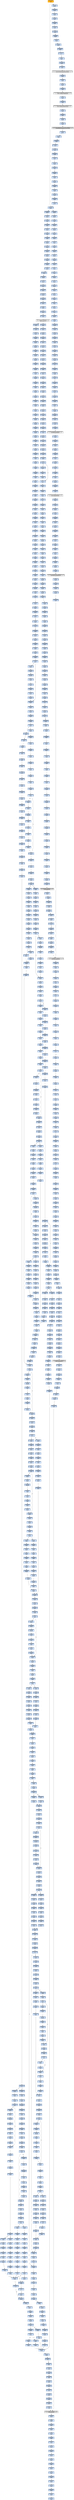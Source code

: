 strict digraph G {
	graph [bgcolor=transparent,
		name=G
	];
	node [color=lightsteelblue,
		fillcolor=lightsteelblue,
		shape=rectangle,
		style=filled
	];
	"0x0040699f"	[color=lightgrey,
		fillcolor=orange,
		label="0x0040699f
call"];
	"0x004069a4"	[label="0x004069a4
jmp"];
	"0x0040699f" -> "0x004069a4"	[color="#000000"];
	"0x0040d4ea"	[label="0x0040d4ea
pushl"];
	"0x0040699f" -> "0x0040d4ea"	[color="#000000"];
	"0x004069a5"	[label="0x004069a5
pushl"];
	"0x004069a4" -> "0x004069a5"	[color="#000000"];
	"0x00406824"	[label="0x00406824
pushl"];
	"0x004069a4" -> "0x00406824"	[color="#000000"];
	"0x004069ac"	[label="0x004069ac
movl"];
	"0x004069a5" -> "0x004069ac"	[color="#000000"];
	"0x004069b3"	[label="0x004069b3
xorl"];
	"0x004069ac" -> "0x004069b3"	[color="#000000"];
	"0x004069b5"	[label="0x004069b5
jmp"];
	"0x004069b3" -> "0x004069b5"	[color="#000000"];
	"0x00429243"	[label="0x00429243
movl"];
	"0x004069b5" -> "0x00429243"	[color="#000000"];
	"0x00429248"	[label="0x00429248
popl"];
	"0x00429243" -> "0x00429248"	[color="#000000"];
	"0x0042924f"	[label="0x0042924f
addl"];
	"0x00429248" -> "0x0042924f"	[color="#000000"];
	"0x00429252"	[label="0x00429252
pushl"];
	"0x0042924f" -> "0x00429252"	[color="#000000"];
	"0x00429253"	[label="0x00429253
pushl"];
	"0x00429252" -> "0x00429253"	[color="#000000"];
	"0x00429254"	[label="0x00429254
pushl"];
	"0x00429253" -> "0x00429254"	[color="#000000"];
	"0x00429255"	[label="0x00429255
pushl"];
	"0x00429254" -> "0x00429255"	[color="#000000"];
	"0x00429256"	[label="0x00429256
pushl"];
	"0x00429255" -> "0x00429256"	[color="#000000"];
	"0x00429257"	[label="0x00429257
pushl"];
	"0x00429256" -> "0x00429257"	[color="#000000"];
	"0x00429258"	[label="0x00429258
leal"];
	"0x00429257" -> "0x00429258"	[color="#000000"];
	"0x0042925e"	[label="0x0042925e
movl"];
	"0x00429258" -> "0x0042925e"	[color="#000000"];
	"0x00429261"	[label="0x00429261
pushl"];
	"0x0042925e" -> "0x00429261"	[color="#000000"];
	"0x00429262"	[label="0x00429262
movl"];
	"0x00429261" -> "0x00429262"	[color="#000000"];
	"0x00429264"	[label="0x00429264
pushl"];
	"0x00429262" -> "0x00429264"	[color="#000000"];
	"0x00429266"	[label="0x00429266
pushl"];
	"0x00429264" -> "0x00429266"	[color="#000000"];
	"0x0042926b"	[label="0x0042926b
pushl"];
	"0x00429266" -> "0x0042926b"	[color="#000000"];
	"0x0042926e"	[label="0x0042926e
pushl"];
	"0x0042926b" -> "0x0042926e"	[color="#000000"];
	"0x00429270"	[label="0x00429270
movl"];
	"0x0042926e" -> "0x00429270"	[color="#000000"];
	"0x00429273"	[label="0x00429273
addl"];
	"0x00429270" -> "0x00429273"	[color="#000000"];
	"0x00429275"	[label="0x00429275
movl"];
	"0x00429273" -> "0x00429275"	[color="#000000"];
	"0x00429277"	[label="0x00429277
call"];
	"0x00429275" -> "0x00429277"	[color="#000000"];
	VIRTUALALLOC_KERNEL32_DLL	[color=lightgrey,
		fillcolor=lightgrey,
		label="VIRTUALALLOC_KERNEL32_DLL
VIRTUALALLOC"];
	"0x00429277" -> VIRTUALALLOC_KERNEL32_DLL	[color="#000000"];
	"0x00429279"	[label="0x00429279
popl"];
	VIRTUALALLOC_KERNEL32_DLL -> "0x00429279"	[color="#000000"];
	"0x004b0851"	[label="0x004b0851
movl"];
	VIRTUALALLOC_KERNEL32_DLL -> "0x004b0851"	[color="#000000"];
	"0x0042927a"	[label="0x0042927a
movl"];
	"0x00429279" -> "0x0042927a"	[color="#000000"];
	"0x0042927c"	[label="0x0042927c
pushl"];
	"0x0042927a" -> "0x0042927c"	[color="#000000"];
	"0x0042927d"	[label="0x0042927d
pushl"];
	"0x0042927c" -> "0x0042927d"	[color="#000000"];
	"0x0042927e"	[label="0x0042927e
movl"];
	"0x0042927d" -> "0x0042927e"	[color="#000000"];
	"0x00429280"	[label="0x00429280
movl"];
	"0x0042927e" -> "0x00429280"	[color="#000000"];
	"0x00429283"	[label="0x00429283
addl"];
	"0x00429280" -> "0x00429283"	[color="#000000"];
	"0x00429285"	[label="0x00429285
movl"];
	"0x00429283" -> "0x00429285"	[color="#000000"];
	"0x00429287"	[label="0x00429287
movl"];
	"0x00429285" -> "0x00429287"	[color="#000000"];
	"0x0042928a"	[label="0x0042928a
movl"];
	"0x00429287" -> "0x0042928a"	[color="#000000"];
	"0x0042928d"	[label="0x0042928d
addl"];
	"0x0042928a" -> "0x0042928d"	[color="#000000"];
	"0x0042928f"	[label="0x0042928f
movl"];
	"0x0042928d" -> "0x0042928f"	[color="#000000"];
	"0x00429291"	[label="0x00429291
movl"];
	"0x0042928f" -> "0x00429291"	[color="#000000"];
	"0x00429294"	[label="0x00429294
addl"];
	"0x00429291" -> "0x00429294"	[color="#000000"];
	"0x00429296"	[label="0x00429296
movl"];
	"0x00429294" -> "0x00429296"	[color="#000000"];
	"0x00429299"	[label="0x00429299
addl"];
	"0x00429296" -> "0x00429299"	[color="#000000"];
	"0x0042929b"	[label="0x0042929b
leal"];
	"0x00429299" -> "0x0042929b"	[color="#000000"];
	"0x0042929e"	[label="0x0042929e
pushl"];
	"0x0042929b" -> "0x0042929e"	[color="#000000"];
	"0x0042929f"	[label="0x0042929f
pushl"];
	"0x0042929e" -> "0x0042929f"	[color="#000000"];
	"0x004292a0"	[label="0x004292a0
pushl"];
	"0x0042929f" -> "0x004292a0"	[color="#000000"];
	"0x004292a1"	[label="0x004292a1
call"];
	"0x004292a0" -> "0x004292a1"	[color="#000000"];
	"0x0042914f"	[label="0x0042914f
pusha"];
	"0x004292a1" -> "0x0042914f"	[color="#000000"];
	"0x00429150"	[label="0x00429150
movl"];
	"0x0042914f" -> "0x00429150"	[color="#000000"];
	"0x00429154"	[label="0x00429154
movl"];
	"0x00429150" -> "0x00429154"	[color="#000000"];
	"0x00429158"	[label="0x00429158
cld"];
	"0x00429154" -> "0x00429158"	[color="#000000"];
	"0x00429159"	[label="0x00429159
movb"];
	"0x00429158" -> "0x00429159"	[color="#000000"];
	"0x0042915b"	[label="0x0042915b
xorl"];
	"0x00429159" -> "0x0042915b"	[color="#000000"];
	"0x0042915d"	[label="0x0042915d
movsb"];
	"0x0042915b" -> "0x0042915d"	[color="#000000"];
	"0x0042915e"	[label="0x0042915e
movb"];
	"0x0042915d" -> "0x0042915e"	[color="#000000"];
	"0x00429160"	[label="0x00429160
call"];
	"0x0042915e" -> "0x00429160"	[color="#000000"];
	"0x004291d2"	[label="0x004291d2
addb"];
	"0x00429160" -> "0x004291d2"	[color="#000000"];
	"0x004291d4"	[label="0x004291d4
jne"];
	"0x004291d2" -> "0x004291d4"	[color="#000000"];
	"0x004291d6"	[label="0x004291d6
movb"];
	"0x004291d4" -> "0x004291d6"	[color="#000000",
		label=F];
	"0x004291db"	[label="0x004291db
ret"];
	"0x004291d4" -> "0x004291db"	[color="#000000",
		label=T];
	"0x004291d8"	[label="0x004291d8
incl"];
	"0x004291d6" -> "0x004291d8"	[color="#000000"];
	"0x004291d9"	[label="0x004291d9
adcb"];
	"0x004291d8" -> "0x004291d9"	[color="#000000"];
	"0x004291d9" -> "0x004291db"	[color="#000000"];
	"0x00429177"	[label="0x00429177
jae"];
	"0x004291db" -> "0x00429177"	[color="#000000"];
	"0x0042919c"	[label="0x0042919c
lodsb"];
	"0x00429177" -> "0x0042919c"	[color="#000000",
		label=T];
	"0x0042919d"	[label="0x0042919d
shrl"];
	"0x0042919c" -> "0x0042919d"	[color="#000000"];
	"0x0042919f"	[label="0x0042919f
je"];
	"0x0042919d" -> "0x0042919f"	[color="#000000"];
	"0x004291ee"	[label="0x004291ee
subl"];
	"0x0042919f" -> "0x004291ee"	[color="#000000",
		label=T];
	"0x004291f2"	[label="0x004291f2
movl"];
	"0x004291ee" -> "0x004291f2"	[color="#000000"];
	"0x004291f6"	[label="0x004291f6
popa"];
	"0x004291f2" -> "0x004291f6"	[color="#000000"];
	"0x004291f7"	[label="0x004291f7
ret"];
	"0x004291f6" -> "0x004291f7"	[color="#000000"];
	"0x004292a3"	[label="0x004292a3
popl"];
	"0x004291f7" -> "0x004292a3"	[color="#000000"];
	"0x004292a4"	[label="0x004292a4
popl"];
	"0x004292a3" -> "0x004292a4"	[color="#000000"];
	"0x004292a5"	[label="0x004292a5
addl"];
	"0x004292a4" -> "0x004292a5"	[color="#000000"];
	"0x004292a8"	[label="0x004292a8
movl"];
	"0x004292a5" -> "0x004292a8"	[color="#000000"];
	"0x004292aa"	[label="0x004292aa
pushl"];
	"0x004292a8" -> "0x004292aa"	[color="#000000"];
	"0x004292ab"	[label="0x004292ab
movl"];
	"0x004292aa" -> "0x004292ab"	[color="#000000"];
	"0x004292ad"	[label="0x004292ad
movl"];
	"0x004292ab" -> "0x004292ad"	[color="#000000"];
	"0x004292b0"	[label="0x004292b0
addl"];
	"0x004292ad" -> "0x004292b0"	[color="#000000"];
	"0x004292b3"	[label="0x004292b3
subl"];
	"0x004292b0" -> "0x004292b3"	[color="#000000"];
	"0x004292b5"	[label="0x004292b5
movl"];
	"0x004292b3" -> "0x004292b5"	[color="#000000"];
	"0x004292b8"	[label="0x004292b8
movl"];
	"0x004292b5" -> "0x004292b8"	[color="#000000"];
	"0x004292bb"	[label="0x004292bb
movl"];
	"0x004292b8" -> "0x004292bb"	[color="#000000"];
	"0x004292be"	[label="0x004292be
call"];
	"0x004292bb" -> "0x004292be"	[color="#000000"];
	"0x004b0964"	[label="0x004b0964
pushl"];
	"0x004292be" -> "0x004b0964"	[color="#000000"];
	"0x004b0965"	[label="0x004b0965
pushl"];
	"0x004b0964" -> "0x004b0965"	[color="#000000"];
	"0x004b0966"	[label="0x004b0966
pushl"];
	"0x004b0965" -> "0x004b0966"	[color="#000000"];
	"0x004b0967"	[label="0x004b0967
pushl"];
	"0x004b0966" -> "0x004b0967"	[color="#000000"];
	"0x004b0968"	[label="0x004b0968
call"];
	"0x004b0967" -> "0x004b0968"	[color="#000000"];
	"0x004b096d"	[label="0x004b096d
popl"];
	"0x004b0968" -> "0x004b096d"	[color="#000000"];
	"0x004b096e"	[label="0x004b096e
subl"];
	"0x004b096d" -> "0x004b096e"	[color="#000000"];
	"0x004b0974"	[label="0x004b0974
leal"];
	"0x004b096e" -> "0x004b0974"	[color="#000000"];
	"0x004b097a"	[label="0x004b097a
movl"];
	"0x004b0974" -> "0x004b097a"	[color="#000000"];
	"0x004b097d"	[label="0x004b097d
addl"];
	"0x004b097a" -> "0x004b097d"	[color="#000000"];
	"0x004b0980"	[label="0x004b0980
subl"];
	"0x004b097d" -> "0x004b0980"	[color="#000000"];
	"0x004b0982"	[label="0x004b0982
cld"];
	"0x004b0980" -> "0x004b0982"	[color="#000000"];
	"0x004b0983"	[label="0x004b0983
movl"];
	"0x004b0982" -> "0x004b0983"	[color="#000000"];
	"0x004b0985"	[label="0x004b0985
movl"];
	"0x004b0983" -> "0x004b0985"	[color="#000000"];
	"0x004b0988"	[label="0x004b0988
movl"];
	"0x004b0985" -> "0x004b0988"	[color="#000000"];
	"0x004b098b"	[label="0x004b098b
addl"];
	"0x004b0988" -> "0x004b098b"	[color="#000000"];
	"0x004b098d"	[label="0x004b098d
leal"];
	"0x004b098b" -> "0x004b098d"	[color="#000000"];
	"0x004b0993"	[label="0x004b0993
lodsl"];
	"0x004b098d" -> "0x004b0993"	[color="#000000"];
	"0x004b0994"	[label="0x004b0994
stosl"];
	"0x004b0993" -> "0x004b0994"	[color="#000000"];
	"0x004b0995"	[label="0x004b0995
lodsl"];
	"0x004b0994" -> "0x004b0995"	[color="#000000"];
	"0x004b0996"	[label="0x004b0996
stosl"];
	"0x004b0995" -> "0x004b0996"	[color="#000000"];
	"0x004b0997"	[label="0x004b0997
lodsl"];
	"0x004b0996" -> "0x004b0997"	[color="#000000"];
	"0x004b0998"	[label="0x004b0998
stosl"];
	"0x004b0997" -> "0x004b0998"	[color="#000000"];
	"0x004b0999"	[label="0x004b0999
lodsl"];
	"0x004b0998" -> "0x004b0999"	[color="#000000"];
	"0x004b099a"	[label="0x004b099a
stosl"];
	"0x004b0999" -> "0x004b099a"	[color="#000000"];
	"0x004b099b"	[label="0x004b099b
nop"];
	"0x004b099a" -> "0x004b099b"	[color="#000000"];
	"0x004b099c"	[label="0x004b099c
cmpl"];
	"0x004b099b" -> "0x004b099c"	[color="#000000"];
	"0x004b09a0"	[label="0x004b09a0
je"];
	"0x004b099c" -> "0x004b09a0"	[color="#000000"];
	"0x004b09a2"	[label="0x004b09a2
movl"];
	"0x004b09a0" -> "0x004b09a2"	[color="#000000",
		label=F];
	"0x004b09a5"	[label="0x004b09a5
testl"];
	"0x004b09a2" -> "0x004b09a5"	[color="#000000"];
	"0x004b09a7"	[label="0x004b09a7
je"];
	"0x004b09a5" -> "0x004b09a7"	[color="#000000"];
	"0x004b09a9"	[label="0x004b09a9
movl"];
	"0x004b09a7" -> "0x004b09a9"	[color="#000000",
		label=F];
	"0x004b09ae"	[label="0x004b09ae
addl"];
	"0x004b09a9" -> "0x004b09ae"	[color="#000000"];
	"0x004b09b0"	[label="0x004b09b0
movl"];
	"0x004b09ae" -> "0x004b09b0"	[color="#000000"];
	"0x004b09b3"	[label="0x004b09b3
addl"];
	"0x004b09b0" -> "0x004b09b3"	[color="#000000"];
	"0x004b09b5"	[label="0x004b09b5
repz"];
	"0x004b09b3" -> "0x004b09b5"	[color="#000000"];
	"0x004b09b7"	[label="0x004b09b7
movl"];
	"0x004b09b5" -> "0x004b09b7"	[color="#000000"];
	"0x004b09b9"	[label="0x004b09b9
leal"];
	"0x004b09b7" -> "0x004b09b9"	[color="#000000"];
	"0x004b09bf"	[label="0x004b09bf
addl"];
	"0x004b09b9" -> "0x004b09bf"	[color="#000000"];
	"0x004b09c1"	[label="0x004b09c1
addl"];
	"0x004b09bf" -> "0x004b09c1"	[color="#000000"];
	"0x004b09c4"	[label="0x004b09c4
addl"];
	"0x004b09c1" -> "0x004b09c4"	[color="#000000"];
	"0x004b09c7"	[label="0x004b09c7
leal"];
	"0x004b09c4" -> "0x004b09c7"	[color="#000000"];
	"0x004b09cd"	[label="0x004b09cd
pushl"];
	"0x004b09c7" -> "0x004b09cd"	[color="#000000"];
	"0x004b09ce"	[label="0x004b09ce
call"];
	"0x004b09cd" -> "0x004b09ce"	[color="#000000"];
	"0x004b0b19"	[label="0x004b0b19
pushl"];
	"0x004b09ce" -> "0x004b0b19"	[color="#000000"];
	"0x004b0b1a"	[label="0x004b0b1a
movl"];
	"0x004b0b19" -> "0x004b0b1a"	[color="#000000"];
	"0x004b0b1c"	[label="0x004b0b1c
addl"];
	"0x004b0b1a" -> "0x004b0b1c"	[color="#000000"];
	"0x004b0b1f"	[label="0x004b0b1f
pushl"];
	"0x004b0b1c" -> "0x004b0b1f"	[color="#000000"];
	"0x004b0b20"	[label="0x004b0b20
pushl"];
	"0x004b0b1f" -> "0x004b0b20"	[color="#000000"];
	"0x004b0b21"	[label="0x004b0b21
pushl"];
	"0x004b0b20" -> "0x004b0b21"	[color="#000000"];
	"0x004b0b22"	[label="0x004b0b22
call"];
	"0x004b0b21" -> "0x004b0b22"	[color="#000000"];
	"0x004b0b27"	[label="0x004b0b27
popl"];
	"0x004b0b22" -> "0x004b0b27"	[color="#000000"];
	"0x004b0b28"	[label="0x004b0b28
subl"];
	"0x004b0b27" -> "0x004b0b28"	[color="#000000"];
	"0x004b0b2e"	[label="0x004b0b2e
movl"];
	"0x004b0b28" -> "0x004b0b2e"	[color="#000000"];
	"0x004b0b31"	[label="0x004b0b31
movl"];
	"0x004b0b2e" -> "0x004b0b31"	[color="#000000"];
	"0x004b0b33"	[label="0x004b0b33
addl"];
	"0x004b0b31" -> "0x004b0b33"	[color="#000000"];
	"0x004b0b35"	[label="0x004b0b35
pushl"];
	"0x004b0b33" -> "0x004b0b35"	[color="#000000"];
	"0x004b0b36"	[label="0x004b0b36
call"];
	"0x004b0b35" -> "0x004b0b36"	[color="#000000"];
	LOADLIBRARYA_KERNEL32_DLL	[color=lightgrey,
		fillcolor=lightgrey,
		label="LOADLIBRARYA_KERNEL32_DLL
LOADLIBRARYA"];
	"0x004b0b36" -> LOADLIBRARYA_KERNEL32_DLL	[color="#000000"];
	"0x004b0b3c"	[label="0x004b0b3c
movl"];
	LOADLIBRARYA_KERNEL32_DLL -> "0x004b0b3c"	[color="#000000"];
	"0x004b0b3f"	[label="0x004b0b3f
movl"];
	"0x004b0b3c" -> "0x004b0b3f"	[color="#000000"];
	"0x004b0b42"	[label="0x004b0b42
movl"];
	"0x004b0b3f" -> "0x004b0b42"	[color="#000000"];
	"0x004b0b45"	[label="0x004b0b45
addl"];
	"0x004b0b42" -> "0x004b0b45"	[color="#000000"];
	"0x004b0b47"	[label="0x004b0b47
addl"];
	"0x004b0b45" -> "0x004b0b47"	[color="#000000"];
	"0x004b0b49"	[label="0x004b0b49
xorl"];
	"0x004b0b47" -> "0x004b0b49"	[color="#000000"];
	"0x004b0b4b"	[label="0x004b0b4b
addl"];
	"0x004b0b49" -> "0x004b0b4b"	[color="#000000"];
	"0x004b0b4d"	[label="0x004b0b4d
je"];
	"0x004b0b4b" -> "0x004b0b4d"	[color="#000000"];
	"0x004b0b4f"	[label="0x004b0b4f
pushl"];
	"0x004b0b4d" -> "0x004b0b4f"	[color="#000000",
		label=F];
	"0x004b0b50"	[label="0x004b0b50
movl"];
	"0x004b0b4f" -> "0x004b0b50"	[color="#000000"];
	"0x004b0b52"	[label="0x004b0b52
addl"];
	"0x004b0b50" -> "0x004b0b52"	[color="#000000"];
	"0x004b0b54"	[label="0x004b0b54
pushl"];
	"0x004b0b52" -> "0x004b0b54"	[color="#000000"];
	"0x004b0b55"	[label="0x004b0b55
pushl"];
	"0x004b0b54" -> "0x004b0b55"	[color="#000000"];
	"0x004b0b58"	[label="0x004b0b58
call"];
	"0x004b0b55" -> "0x004b0b58"	[color="#000000"];
	GETPROCADDRESS_KERNEL32_DLL	[color=lightgrey,
		fillcolor=lightgrey,
		label="GETPROCADDRESS_KERNEL32_DLL
GETPROCADDRESS"];
	"0x004b0b58" -> GETPROCADDRESS_KERNEL32_DLL	[color="#000000"];
	"0x004b12db"	[label="0x004b12db
popl"];
	GETPROCADDRESS_KERNEL32_DLL -> "0x004b12db"	[color="#000000"];
	"0x004b0853"	[label="0x004b0853
movl"];
	"0x004b0851" -> "0x004b0853"	[color="#000000"];
	"0x004b0856"	[label="0x004b0856
leal"];
	"0x004b0853" -> "0x004b0856"	[color="#000000"];
	"0x004b0859"	[label="0x004b0859
pushl"];
	"0x004b0856" -> "0x004b0859"	[color="#000000"];
	"0x004b085a"	[label="0x004b085a
pushl"];
	"0x004b0859" -> "0x004b085a"	[color="#000000"];
	"0x004b085b"	[label="0x004b085b
pushl"];
	"0x004b085a" -> "0x004b085b"	[color="#000000"];
	"0x004b085e"	[label="0x004b085e
addl"];
	"0x004b085b" -> "0x004b085e"	[color="#000000"];
	"0x004b0861"	[label="0x004b0861
pushl"];
	"0x004b085e" -> "0x004b0861"	[color="#000000"];
	"0x004b0862"	[label="0x004b0862
pushl"];
	"0x004b0861" -> "0x004b0862"	[color="#000000"];
	"0x004b0863"	[label="0x004b0863
leal"];
	"0x004b0862" -> "0x004b0863"	[color="#000000"];
	"0x004b0866"	[label="0x004b0866
pushl"];
	"0x004b0863" -> "0x004b0866"	[color="#000000"];
	"0x004b0867"	[label="0x004b0867
call"];
	"0x004b0866" -> "0x004b0867"	[color="#000000"];
	"0x004b000d"	[label="0x004b000d
pushl"];
	"0x004b0867" -> "0x004b000d"	[color="#000000"];
	"0x004b000e"	[label="0x004b000e
movl"];
	"0x004b000d" -> "0x004b000e"	[color="#000000"];
	"0x004b0010"	[label="0x004b0010
subl"];
	"0x004b000e" -> "0x004b0010"	[color="#000000"];
	"0x004b0013"	[label="0x004b0013
movl"];
	"0x004b0010" -> "0x004b0013"	[color="#000000"];
	"0x004b0016"	[label="0x004b0016
movl"];
	"0x004b0013" -> "0x004b0016"	[color="#000000"];
	"0x004b0019"	[label="0x004b0019
andl"];
	"0x004b0016" -> "0x004b0019"	[color="#000000"];
	"0x004b001d"	[label="0x004b001d
andl"];
	"0x004b0019" -> "0x004b001d"	[color="#000000"];
	"0x004b0021"	[label="0x004b0021
xorl"];
	"0x004b001d" -> "0x004b0021"	[color="#000000"];
	"0x004b0023"	[label="0x004b0023
incl"];
	"0x004b0021" -> "0x004b0023"	[color="#000000"];
	"0x004b0024"	[label="0x004b0024
pushl"];
	"0x004b0023" -> "0x004b0024"	[color="#000000"];
	"0x004b0025"	[label="0x004b0025
pushl"];
	"0x004b0024" -> "0x004b0025"	[color="#000000"];
	"0x004b0026"	[label="0x004b0026
movl"];
	"0x004b0025" -> "0x004b0026"	[color="#000000"];
	"0x004b0029"	[label="0x004b0029
pushl"];
	"0x004b0026" -> "0x004b0029"	[color="#000000"];
	"0x004b002a"	[label="0x004b002a
movl"];
	"0x004b0029" -> "0x004b002a"	[color="#000000"];
	"0x004b002c"	[label="0x004b002c
shll"];
	"0x004b002a" -> "0x004b002c"	[color="#000000"];
	"0x004b002e"	[label="0x004b002e
movl"];
	"0x004b002c" -> "0x004b002e"	[color="#000000"];
	"0x004b0031"	[label="0x004b0031
movl"];
	"0x004b002e" -> "0x004b0031"	[color="#000000"];
	"0x004b0033"	[label="0x004b0033
movl"];
	"0x004b0031" -> "0x004b0033"	[color="#000000"];
	"0x004b0035"	[label="0x004b0035
shll"];
	"0x004b0033" -> "0x004b0035"	[color="#000000"];
	"0x004b0037"	[label="0x004b0037
movl"];
	"0x004b0035" -> "0x004b0037"	[color="#000000"];
	"0x004b003a"	[label="0x004b003a
addl"];
	"0x004b0037" -> "0x004b003a"	[color="#000000"];
	"0x004b003c"	[label="0x004b003c
movl"];
	"0x004b003a" -> "0x004b003c"	[color="#000000"];
	"0x004b0041"	[label="0x004b0041
shll"];
	"0x004b003c" -> "0x004b0041"	[color="#000000"];
	"0x004b0043"	[label="0x004b0043
decl"];
	"0x004b0041" -> "0x004b0043"	[color="#000000"];
	"0x004b0044"	[label="0x004b0044
decl"];
	"0x004b0043" -> "0x004b0044"	[color="#000000"];
	"0x004b0045"	[label="0x004b0045
movl"];
	"0x004b0044" -> "0x004b0045"	[color="#000000"];
	"0x004b0048"	[label="0x004b0048
addl"];
	"0x004b0045" -> "0x004b0048"	[color="#000000"];
	"0x004b004d"	[label="0x004b004d
movb"];
	"0x004b0048" -> "0x004b004d"	[color="#000000"];
	"0x004b0051"	[label="0x004b0051
movl"];
	"0x004b004d" -> "0x004b0051"	[color="#000000"];
	"0x004b0054"	[label="0x004b0054
movl"];
	"0x004b0051" -> "0x004b0054"	[color="#000000"];
	"0x004b0057"	[label="0x004b0057
movl"];
	"0x004b0054" -> "0x004b0057"	[color="#000000"];
	"0x004b005a"	[label="0x004b005a
movl"];
	"0x004b0057" -> "0x004b005a"	[color="#000000"];
	"0x004b005d"	[label="0x004b005d
movl"];
	"0x004b005a" -> "0x004b005d"	[color="#000000"];
	"0x004b0060"	[label="0x004b0060
movl"];
	"0x004b005d" -> "0x004b0060"	[color="#000000"];
	"0x004b0063"	[label="0x004b0063
je"];
	"0x004b0060" -> "0x004b0063"	[color="#000000"];
	"0x004b0065"	[label="0x004b0065
movl"];
	"0x004b0063" -> "0x004b0065"	[color="#000000",
		label=F];
	"0x004b0067"	[label="0x004b0067
movl"];
	"0x004b0065" -> "0x004b0067"	[color="#000000"];
	"0x004b006c"	[label="0x004b006c
movl"];
	"0x004b0067" -> "0x004b006c"	[color="#000000"];
	"0x004b006e"	[label="0x004b006e
repz"];
	"0x004b006c" -> "0x004b006e"	[color="#000000"];
	"0x004b0070"	[label="0x004b0070
movl"];
	"0x004b006e" -> "0x004b0070"	[color="#000000"];
	"0x004b0073"	[label="0x004b0073
andl"];
	"0x004b0070" -> "0x004b0073"	[color="#000000"];
	"0x004b0077"	[label="0x004b0077
pushl"];
	"0x004b0073" -> "0x004b0077"	[color="#000000"];
	"0x004b0079"	[label="0x004b0079
movl"];
	"0x004b0077" -> "0x004b0079"	[color="#000000"];
	"0x004b007c"	[label="0x004b007c
orl"];
	"0x004b0079" -> "0x004b007c"	[color="#000000"];
	"0x004b007f"	[label="0x004b007f
popl"];
	"0x004b007c" -> "0x004b007f"	[color="#000000"];
	"0x004b0080"	[label="0x004b0080
movl"];
	"0x004b007f" -> "0x004b0080"	[color="#000000"];
	"0x004b0083"	[label="0x004b0083
movl"];
	"0x004b0080" -> "0x004b0083"	[color="#000000"];
	"0x004b0086"	[label="0x004b0086
movzbl"];
	"0x004b0083" -> "0x004b0086"	[color="#000000"];
	"0x004b0089"	[label="0x004b0089
shll"];
	"0x004b0086" -> "0x004b0089"	[color="#000000"];
	"0x004b008c"	[label="0x004b008c
orl"];
	"0x004b0089" -> "0x004b008c"	[color="#000000"];
	"0x004b008e"	[label="0x004b008e
incl"];
	"0x004b008c" -> "0x004b008e"	[color="#000000"];
	"0x004b0091"	[label="0x004b0091
decl"];
	"0x004b008e" -> "0x004b0091"	[color="#000000"];
	"0x004b0092"	[label="0x004b0092
movl"];
	"0x004b0091" -> "0x004b0092"	[color="#000000"];
	"0x004b0095"	[label="0x004b0095
jne"];
	"0x004b0092" -> "0x004b0095"	[color="#000000"];
	"0x004b0097"	[label="0x004b0097
cmpl"];
	"0x004b0095" -> "0x004b0097"	[color="#000000",
		label=F];
	"0x004b009a"	[label="0x004b009a
ja"];
	"0x004b0097" -> "0x004b009a"	[color="#000000"];
	"0x004b00a8"	[label="0x004b00a8
andl"];
	"0x004b009a" -> "0x004b00a8"	[color="#000000",
		label=T];
	"0x004b00ab"	[label="0x004b00ab
movl"];
	"0x004b00a8" -> "0x004b00ab"	[color="#000000"];
	"0x004b00ae"	[label="0x004b00ae
movl"];
	"0x004b00ab" -> "0x004b00ae"	[color="#000000"];
	"0x004b00b1"	[label="0x004b00b1
shll"];
	"0x004b00ae" -> "0x004b00b1"	[color="#000000"];
	"0x004b00b4"	[label="0x004b00b4
addl"];
	"0x004b00b1" -> "0x004b00b4"	[color="#000000"];
	"0x004b00b6"	[label="0x004b00b6
leal"];
	"0x004b00b4" -> "0x004b00b6"	[color="#000000"];
	"0x004b00b9"	[label="0x004b00b9
cmpl"];
	"0x004b00b6" -> "0x004b00b9"	[color="#000000"];
	"0x004b00be"	[label="0x004b00be
jae"];
	"0x004b00b9" -> "0x004b00be"	[color="#000000"];
	"0x004b00d7"	[label="0x004b00d7
movl"];
	"0x004b00be" -> "0x004b00d7"	[color="#000000",
		label=T];
	"0x004b00c0"	[label="0x004b00c0
movl"];
	"0x004b00be" -> "0x004b00c0"	[color="#000000",
		label=F];
	"0x004b00d9"	[label="0x004b00d9
movl"];
	"0x004b00d7" -> "0x004b00d9"	[color="#000000"];
	"0x004b00db"	[label="0x004b00db
shrl"];
	"0x004b00d9" -> "0x004b00db"	[color="#000000"];
	"0x004b00de"	[label="0x004b00de
imull"];
	"0x004b00db" -> "0x004b00de"	[color="#000000"];
	"0x004b00e1"	[label="0x004b00e1
cmpl"];
	"0x004b00de" -> "0x004b00e1"	[color="#000000"];
	"0x004b00e4"	[label="0x004b00e4
jae"];
	"0x004b00e1" -> "0x004b00e4"	[color="#000000"];
	"0x004b00ea"	[label="0x004b00ea
movl"];
	"0x004b00e4" -> "0x004b00ea"	[color="#000000",
		label=F];
	"0x004b0269"	[label="0x004b0269
subl"];
	"0x004b00e4" -> "0x004b0269"	[color="#000000",
		label=T];
	"0x004b00ec"	[label="0x004b00ec
movl"];
	"0x004b00ea" -> "0x004b00ec"	[color="#000000"];
	"0x004b00f1"	[label="0x004b00f1
subl"];
	"0x004b00ec" -> "0x004b00f1"	[color="#000000"];
	"0x004b00f3"	[label="0x004b00f3
shrl"];
	"0x004b00f1" -> "0x004b00f3"	[color="#000000"];
	"0x004b00f6"	[label="0x004b00f6
addl"];
	"0x004b00f3" -> "0x004b00f6"	[color="#000000"];
	"0x004b00f8"	[label="0x004b00f8
movl"];
	"0x004b00f6" -> "0x004b00f8"	[color="#000000"];
	"0x004b00fa"	[label="0x004b00fa
movzbl"];
	"0x004b00f8" -> "0x004b00fa"	[color="#000000"];
	"0x004b00fe"	[label="0x004b00fe
movl"];
	"0x004b00fa" -> "0x004b00fe"	[color="#000000"];
	"0x004b0101"	[label="0x004b0101
andl"];
	"0x004b00fe" -> "0x004b0101"	[color="#000000"];
	"0x004b0104"	[label="0x004b0104
pushl"];
	"0x004b0101" -> "0x004b0104"	[color="#000000"];
	"0x004b0106"	[label="0x004b0106
popl"];
	"0x004b0104" -> "0x004b0106"	[color="#000000"];
	"0x004b0107"	[label="0x004b0107
subb"];
	"0x004b0106" -> "0x004b0107"	[color="#000000"];
	"0x004b010a"	[label="0x004b010a
xorl"];
	"0x004b0107" -> "0x004b010a"	[color="#000000"];
	"0x004b010c"	[label="0x004b010c
shrl"];
	"0x004b010a" -> "0x004b010c"	[color="#000000"];
	"0x004b010e"	[label="0x004b010e
movl"];
	"0x004b010c" -> "0x004b010e"	[color="#000000"];
	"0x004b0111"	[label="0x004b0111
shll"];
	"0x004b010e" -> "0x004b0111"	[color="#000000"];
	"0x004b0113"	[label="0x004b0113
movl"];
	"0x004b0111" -> "0x004b0113"	[color="#000000"];
	"0x004b0116"	[label="0x004b0116
incl"];
	"0x004b0113" -> "0x004b0116"	[color="#000000"];
	"0x004b0117"	[label="0x004b0117
addl"];
	"0x004b0116" -> "0x004b0117"	[color="#000000"];
	"0x004b0119"	[label="0x004b0119
imull"];
	"0x004b0117" -> "0x004b0119"	[color="#000000"];
	"0x004b011f"	[label="0x004b011f
cmpl"];
	"0x004b0119" -> "0x004b011f"	[color="#000000"];
	"0x004b0123"	[label="0x004b0123
leal"];
	"0x004b011f" -> "0x004b0123"	[color="#000000"];
	"0x004b012a"	[label="0x004b012a
movl"];
	"0x004b0123" -> "0x004b012a"	[color="#000000"];
	"0x004b012d"	[label="0x004b012d
jl"];
	"0x004b012a" -> "0x004b012d"	[color="#000000"];
	"0x004b01d2"	[label="0x004b01d2
movl"];
	"0x004b012d" -> "0x004b01d2"	[color="#000000",
		label=T];
	"0x004b0133"	[label="0x004b0133
movl"];
	"0x004b012d" -> "0x004b0133"	[color="#000000",
		label=F];
	"0x004b01d5"	[label="0x004b01d5
leal"];
	"0x004b01d2" -> "0x004b01d5"	[color="#000000"];
	"0x004b01d8"	[label="0x004b01d8
cmpl"];
	"0x004b01d5" -> "0x004b01d8"	[color="#000000"];
	"0x004b01dd"	[label="0x004b01dd
jae"];
	"0x004b01d8" -> "0x004b01dd"	[color="#000000"];
	"0x004b01f6"	[label="0x004b01f6
movl"];
	"0x004b01dd" -> "0x004b01f6"	[color="#000000",
		label=T];
	"0x004b01df"	[label="0x004b01df
movl"];
	"0x004b01dd" -> "0x004b01df"	[color="#000000",
		label=F];
	"0x004b01f8"	[label="0x004b01f8
movl"];
	"0x004b01f6" -> "0x004b01f8"	[color="#000000"];
	"0x004b01fa"	[label="0x004b01fa
shrl"];
	"0x004b01f8" -> "0x004b01fa"	[color="#000000"];
	"0x004b01fd"	[label="0x004b01fd
imull"];
	"0x004b01fa" -> "0x004b01fd"	[color="#000000"];
	"0x004b0200"	[label="0x004b0200
cmpl"];
	"0x004b01fd" -> "0x004b0200"	[color="#000000"];
	"0x004b0203"	[label="0x004b0203
jae"];
	"0x004b0200" -> "0x004b0203"	[color="#000000"];
	"0x004b0205"	[label="0x004b0205
movl"];
	"0x004b0203" -> "0x004b0205"	[color="#000000",
		label=F];
	"0x004b0219"	[label="0x004b0219
subl"];
	"0x004b0203" -> "0x004b0219"	[color="#000000",
		label=T];
	"0x004b0207"	[label="0x004b0207
movl"];
	"0x004b0205" -> "0x004b0207"	[color="#000000"];
	"0x004b020c"	[label="0x004b020c
subl"];
	"0x004b0207" -> "0x004b020c"	[color="#000000"];
	"0x004b020e"	[label="0x004b020e
shrl"];
	"0x004b020c" -> "0x004b020e"	[color="#000000"];
	"0x004b0211"	[label="0x004b0211
addl"];
	"0x004b020e" -> "0x004b0211"	[color="#000000"];
	"0x004b0213"	[label="0x004b0213
movl"];
	"0x004b0211" -> "0x004b0213"	[color="#000000"];
	"0x004b0215"	[label="0x004b0215
addl"];
	"0x004b0213" -> "0x004b0215"	[color="#000000"];
	"0x004b0217"	[label="0x004b0217
jmp"];
	"0x004b0215" -> "0x004b0217"	[color="#000000"];
	"0x004b022b"	[label="0x004b022b
cmpl"];
	"0x004b0217" -> "0x004b022b"	[color="#000000"];
	"0x004b0231"	[label="0x004b0231
jl"];
	"0x004b022b" -> "0x004b0231"	[color="#000000"];
	"0x004b0233"	[label="0x004b0233
movl"];
	"0x004b0231" -> "0x004b0233"	[color="#000000",
		label=F];
	"0x004b021c"	[label="0x004b021c
subl"];
	"0x004b0219" -> "0x004b021c"	[color="#000000"];
	"0x004b021e"	[label="0x004b021e
movl"];
	"0x004b021c" -> "0x004b021e"	[color="#000000"];
	"0x004b0220"	[label="0x004b0220
shrl"];
	"0x004b021e" -> "0x004b0220"	[color="#000000"];
	"0x004b0223"	[label="0x004b0223
subl"];
	"0x004b0220" -> "0x004b0223"	[color="#000000"];
	"0x004b0225"	[label="0x004b0225
movl"];
	"0x004b0223" -> "0x004b0225"	[color="#000000"];
	"0x004b0227"	[label="0x004b0227
leal"];
	"0x004b0225" -> "0x004b0227"	[color="#000000"];
	"0x004b0227" -> "0x004b022b"	[color="#000000"];
	"0x004b0236"	[label="0x004b0236
movl"];
	"0x004b0233" -> "0x004b0236"	[color="#000000"];
	"0x004b0239"	[label="0x004b0239
incl"];
	"0x004b0236" -> "0x004b0239"	[color="#000000"];
	"0x004b023c"	[label="0x004b023c
cmpl"];
	"0x004b0239" -> "0x004b023c"	[color="#000000"];
	"0x004b0240"	[label="0x004b0240
movb"];
	"0x004b023c" -> "0x004b0240"	[color="#000000"];
	"0x004b0243"	[label="0x004b0243
movb"];
	"0x004b0240" -> "0x004b0243"	[color="#000000"];
	"0x004b0246"	[label="0x004b0246
jnl"];
	"0x004b0243" -> "0x004b0246"	[color="#000000"];
	"0x004b0248"	[label="0x004b0248
andl"];
	"0x004b0246" -> "0x004b0248"	[color="#000000",
		label=F];
	"0x004b0251"	[label="0x004b0251
cmpl"];
	"0x004b0246" -> "0x004b0251"	[color="#000000",
		label=T];
	"0x004b024c"	[label="0x004b024c
jmp"];
	"0x004b0248" -> "0x004b024c"	[color="#000000"];
	"0x004b07eb"	[label="0x004b07eb
movl"];
	"0x004b024c" -> "0x004b07eb"	[color="#000000"];
	"0x004b07ee"	[label="0x004b07ee
cmpl"];
	"0x004b07eb" -> "0x004b07ee"	[color="#000000"];
	"0x004b07f1"	[label="0x004b07f1
jb"];
	"0x004b07ee" -> "0x004b07f1"	[color="#000000"];
	"0x004b07f7"	[label="0x004b07f7
jmp"];
	"0x004b07f1" -> "0x004b07f7"	[color="#000000",
		label=F];
	"0x004b00c3"	[label="0x004b00c3
movl"];
	"0x004b00c0" -> "0x004b00c3"	[color="#000000"];
	"0x004b00c6"	[label="0x004b00c6
movzbl"];
	"0x004b00c3" -> "0x004b00c6"	[color="#000000"];
	"0x004b00c9"	[label="0x004b00c9
shll"];
	"0x004b00c6" -> "0x004b00c9"	[color="#000000"];
	"0x004b00cc"	[label="0x004b00cc
orl"];
	"0x004b00c9" -> "0x004b00cc"	[color="#000000"];
	"0x004b00ce"	[label="0x004b00ce
shll"];
	"0x004b00cc" -> "0x004b00ce"	[color="#000000"];
	"0x004b00d1"	[label="0x004b00d1
incl"];
	"0x004b00ce" -> "0x004b00d1"	[color="#000000"];
	"0x004b00d4"	[label="0x004b00d4
movl"];
	"0x004b00d1" -> "0x004b00d4"	[color="#000000"];
	"0x004b00d4" -> "0x004b00d7"	[color="#000000"];
	"0x004b01e2"	[label="0x004b01e2
movl"];
	"0x004b01df" -> "0x004b01e2"	[color="#000000"];
	"0x004b01e5"	[label="0x004b01e5
movzbl"];
	"0x004b01e2" -> "0x004b01e5"	[color="#000000"];
	"0x004b01e8"	[label="0x004b01e8
shll"];
	"0x004b01e5" -> "0x004b01e8"	[color="#000000"];
	"0x004b01eb"	[label="0x004b01eb
orl"];
	"0x004b01e8" -> "0x004b01eb"	[color="#000000"];
	"0x004b01ed"	[label="0x004b01ed
shll"];
	"0x004b01eb" -> "0x004b01ed"	[color="#000000"];
	"0x004b01f0"	[label="0x004b01f0
incl"];
	"0x004b01ed" -> "0x004b01f0"	[color="#000000"];
	"0x004b01f3"	[label="0x004b01f3
movl"];
	"0x004b01f0" -> "0x004b01f3"	[color="#000000"];
	"0x004b01f3" -> "0x004b01f6"	[color="#000000"];
	"0x004b026c"	[label="0x004b026c
movl"];
	"0x004b0269" -> "0x004b026c"	[color="#000000"];
	"0x004b026e"	[label="0x004b026e
shrl"];
	"0x004b026c" -> "0x004b026e"	[color="#000000"];
	"0x004b0271"	[label="0x004b0271
subl"];
	"0x004b026e" -> "0x004b0271"	[color="#000000"];
	"0x004b0273"	[label="0x004b0273
movl"];
	"0x004b0271" -> "0x004b0273"	[color="#000000"];
	"0x004b0276"	[label="0x004b0276
subl"];
	"0x004b0273" -> "0x004b0276"	[color="#000000"];
	"0x004b0278"	[label="0x004b0278
movl"];
	"0x004b0276" -> "0x004b0278"	[color="#000000"];
	"0x004b027a"	[label="0x004b027a
movl"];
	"0x004b0278" -> "0x004b027a"	[color="#000000"];
	"0x004b027d"	[label="0x004b027d
leal"];
	"0x004b027a" -> "0x004b027d"	[color="#000000"];
	"0x004b0284"	[label="0x004b0284
cmpl"];
	"0x004b027d" -> "0x004b0284"	[color="#000000"];
	"0x004b0289"	[label="0x004b0289
jae"];
	"0x004b0284" -> "0x004b0289"	[color="#000000"];
	"0x004b028b"	[label="0x004b028b
movl"];
	"0x004b0289" -> "0x004b028b"	[color="#000000",
		label=F];
	"0x004b02a2"	[label="0x004b02a2
movl"];
	"0x004b0289" -> "0x004b02a2"	[color="#000000",
		label=T];
	"0x004b028e"	[label="0x004b028e
movl"];
	"0x004b028b" -> "0x004b028e"	[color="#000000"];
	"0x004b0291"	[label="0x004b0291
movzbl"];
	"0x004b028e" -> "0x004b0291"	[color="#000000"];
	"0x004b0294"	[label="0x004b0294
shll"];
	"0x004b0291" -> "0x004b0294"	[color="#000000"];
	"0x004b0297"	[label="0x004b0297
orl"];
	"0x004b0294" -> "0x004b0297"	[color="#000000"];
	"0x004b0299"	[label="0x004b0299
shll"];
	"0x004b0297" -> "0x004b0299"	[color="#000000"];
	"0x004b029c"	[label="0x004b029c
incl"];
	"0x004b0299" -> "0x004b029c"	[color="#000000"];
	"0x004b029f"	[label="0x004b029f
movl"];
	"0x004b029c" -> "0x004b029f"	[color="#000000"];
	"0x004b029f" -> "0x004b02a2"	[color="#000000"];
	"0x004b02a4"	[label="0x004b02a4
movl"];
	"0x004b02a2" -> "0x004b02a4"	[color="#000000"];
	"0x004b02a6"	[label="0x004b02a6
shrl"];
	"0x004b02a4" -> "0x004b02a6"	[color="#000000"];
	"0x004b02a9"	[label="0x004b02a9
imull"];
	"0x004b02a6" -> "0x004b02a9"	[color="#000000"];
	"0x004b02ac"	[label="0x004b02ac
cmpl"];
	"0x004b02a9" -> "0x004b02ac"	[color="#000000"];
	"0x004b02af"	[label="0x004b02af
jae"];
	"0x004b02ac" -> "0x004b02af"	[color="#000000"];
	"0x004b02f4"	[label="0x004b02f4
subl"];
	"0x004b02af" -> "0x004b02f4"	[color="#000000",
		label=T];
	"0x004b02b1"	[label="0x004b02b1
movl"];
	"0x004b02af" -> "0x004b02b1"	[color="#000000",
		label=F];
	"0x004b02f7"	[label="0x004b02f7
subl"];
	"0x004b02f4" -> "0x004b02f7"	[color="#000000"];
	"0x004b02f9"	[label="0x004b02f9
movl"];
	"0x004b02f7" -> "0x004b02f9"	[color="#000000"];
	"0x004b02fb"	[label="0x004b02fb
shrl"];
	"0x004b02f9" -> "0x004b02fb"	[color="#000000"];
	"0x004b02fe"	[label="0x004b02fe
subl"];
	"0x004b02fb" -> "0x004b02fe"	[color="#000000"];
	"0x004b0300"	[label="0x004b0300
movl"];
	"0x004b02fe" -> "0x004b0300"	[color="#000000"];
	"0x004b0302"	[label="0x004b0302
movl"];
	"0x004b0300" -> "0x004b0302"	[color="#000000"];
	"0x004b0305"	[label="0x004b0305
movl"];
	"0x004b0302" -> "0x004b0305"	[color="#000000"];
	"0x004b0308"	[label="0x004b0308
leal"];
	"0x004b0305" -> "0x004b0308"	[color="#000000"];
	"0x004b030f"	[label="0x004b030f
cmpl"];
	"0x004b0308" -> "0x004b030f"	[color="#000000"];
	"0x004b0314"	[label="0x004b0314
jae"];
	"0x004b030f" -> "0x004b0314"	[color="#000000"];
	"0x004b032d"	[label="0x004b032d
movl"];
	"0x004b0314" -> "0x004b032d"	[color="#000000",
		label=T];
	"0x004b0316"	[label="0x004b0316
movl"];
	"0x004b0314" -> "0x004b0316"	[color="#000000",
		label=F];
	"0x004b032f"	[label="0x004b032f
movl"];
	"0x004b032d" -> "0x004b032f"	[color="#000000"];
	"0x004b0331"	[label="0x004b0331
shrl"];
	"0x004b032f" -> "0x004b0331"	[color="#000000"];
	"0x004b0334"	[label="0x004b0334
imull"];
	"0x004b0331" -> "0x004b0334"	[color="#000000"];
	"0x004b0337"	[label="0x004b0337
cmpl"];
	"0x004b0334" -> "0x004b0337"	[color="#000000"];
	"0x004b033a"	[label="0x004b033a
jae"];
	"0x004b0337" -> "0x004b033a"	[color="#000000"];
	"0x004b0340"	[label="0x004b0340
movl"];
	"0x004b033a" -> "0x004b0340"	[color="#000000",
		label=F];
	"0x004b03eb"	[label="0x004b03eb
subl"];
	"0x004b033a" -> "0x004b03eb"	[color="#000000",
		label=T];
	"0x004b0345"	[label="0x004b0345
subl"];
	"0x004b0340" -> "0x004b0345"	[color="#000000"];
	"0x004b0347"	[label="0x004b0347
shrl"];
	"0x004b0345" -> "0x004b0347"	[color="#000000"];
	"0x004b034a"	[label="0x004b034a
addl"];
	"0x004b0347" -> "0x004b034a"	[color="#000000"];
	"0x004b034c"	[label="0x004b034c
movl"];
	"0x004b034a" -> "0x004b034c"	[color="#000000"];
	"0x004b034f"	[label="0x004b034f
addl"];
	"0x004b034c" -> "0x004b034f"	[color="#000000"];
	"0x004b0352"	[label="0x004b0352
shll"];
	"0x004b034f" -> "0x004b0352"	[color="#000000"];
	"0x004b0355"	[label="0x004b0355
movl"];
	"0x004b0352" -> "0x004b0355"	[color="#000000"];
	"0x004b0357"	[label="0x004b0357
movl"];
	"0x004b0355" -> "0x004b0357"	[color="#000000"];
	"0x004b035a"	[label="0x004b035a
addl"];
	"0x004b0357" -> "0x004b035a"	[color="#000000"];
	"0x004b035c"	[label="0x004b035c
movl"];
	"0x004b035a" -> "0x004b035c"	[color="#000000"];
	"0x004b035e"	[label="0x004b035e
leal"];
	"0x004b035c" -> "0x004b035e"	[color="#000000"];
	"0x004b0361"	[label="0x004b0361
cmpl"];
	"0x004b035e" -> "0x004b0361"	[color="#000000"];
	"0x004b0367"	[label="0x004b0367
jae"];
	"0x004b0361" -> "0x004b0367"	[color="#000000"];
	"0x004b0382"	[label="0x004b0382
movl"];
	"0x004b0367" -> "0x004b0382"	[color="#000000",
		label=T];
	"0x004b0369"	[label="0x004b0369
movl"];
	"0x004b0367" -> "0x004b0369"	[color="#000000",
		label=F];
	"0x004b0384"	[label="0x004b0384
movl"];
	"0x004b0382" -> "0x004b0384"	[color="#000000"];
	"0x004b0386"	[label="0x004b0386
shrl"];
	"0x004b0384" -> "0x004b0386"	[color="#000000"];
	"0x004b0389"	[label="0x004b0389
imull"];
	"0x004b0386" -> "0x004b0389"	[color="#000000"];
	"0x004b038c"	[label="0x004b038c
cmpl"];
	"0x004b0389" -> "0x004b038c"	[color="#000000"];
	"0x004b038f"	[label="0x004b038f
jae"];
	"0x004b038c" -> "0x004b038f"	[color="#000000"];
	"0x004b03d8"	[label="0x004b03d8
subl"];
	"0x004b038f" -> "0x004b03d8"	[color="#000000",
		label=T];
	"0x004b0391"	[label="0x004b0391
movl"];
	"0x004b038f" -> "0x004b0391"	[color="#000000",
		label=F];
	"0x004b03db"	[label="0x004b03db
subl"];
	"0x004b03d8" -> "0x004b03db"	[color="#000000"];
	"0x004b03dd"	[label="0x004b03dd
movl"];
	"0x004b03db" -> "0x004b03dd"	[color="#000000"];
	"0x004b03df"	[label="0x004b03df
shrl"];
	"0x004b03dd" -> "0x004b03df"	[color="#000000"];
	"0x004b03e2"	[label="0x004b03e2
subl"];
	"0x004b03df" -> "0x004b03e2"	[color="#000000"];
	"0x004b03e4"	[label="0x004b03e4
movl"];
	"0x004b03e2" -> "0x004b03e4"	[color="#000000"];
	"0x004b03e6"	[label="0x004b03e6
jmp"];
	"0x004b03e4" -> "0x004b03e6"	[color="#000000"];
	"0x004b04cb"	[label="0x004b04cb
xorl"];
	"0x004b03e6" -> "0x004b04cb"	[color="#000000"];
	"0x004b04cd"	[label="0x004b04cd
cmpl"];
	"0x004b04cb" -> "0x004b04cd"	[color="#000000"];
	"0x004b04d1"	[label="0x004b04d1
setge"];
	"0x004b04cd" -> "0x004b04d1"	[color="#000000"];
	"0x004b04d4"	[label="0x004b04d4
decl"];
	"0x004b04d1" -> "0x004b04d4"	[color="#000000"];
	"0x004b04d5"	[label="0x004b04d5
andl"];
	"0x004b04d4" -> "0x004b04d5"	[color="#000000"];
	"0x004b04d8"	[label="0x004b04d8
addl"];
	"0x004b04d5" -> "0x004b04d8"	[color="#000000"];
	"0x004b04db"	[label="0x004b04db
movl"];
	"0x004b04d8" -> "0x004b04db"	[color="#000000"];
	"0x004b04de"	[label="0x004b04de
movl"];
	"0x004b04db" -> "0x004b04de"	[color="#000000"];
	"0x004b04e1"	[label="0x004b04e1
addl"];
	"0x004b04de" -> "0x004b04e1"	[color="#000000"];
	"0x004b04e7"	[label="0x004b04e7
cmpl"];
	"0x004b04e1" -> "0x004b04e7"	[color="#000000"];
	"0x004b04ec"	[label="0x004b04ec
jae"];
	"0x004b04e7" -> "0x004b04ec"	[color="#000000"];
	"0x004b0505"	[label="0x004b0505
movl"];
	"0x004b04ec" -> "0x004b0505"	[color="#000000",
		label=T];
	"0x004b04ee"	[label="0x004b04ee
movl"];
	"0x004b04ec" -> "0x004b04ee"	[color="#000000",
		label=F];
	"0x004b0507"	[label="0x004b0507
movl"];
	"0x004b0505" -> "0x004b0507"	[color="#000000"];
	"0x004b0509"	[label="0x004b0509
shrl"];
	"0x004b0507" -> "0x004b0509"	[color="#000000"];
	"0x004b050c"	[label="0x004b050c
imull"];
	"0x004b0509" -> "0x004b050c"	[color="#000000"];
	"0x004b050f"	[label="0x004b050f
cmpl"];
	"0x004b050c" -> "0x004b050f"	[color="#000000"];
	"0x004b0512"	[label="0x004b0512
jae"];
	"0x004b050f" -> "0x004b0512"	[color="#000000"];
	"0x004b0514"	[label="0x004b0514
movl"];
	"0x004b0512" -> "0x004b0514"	[color="#000000",
		label=F];
	"0x004b0539"	[label="0x004b0539
subl"];
	"0x004b0512" -> "0x004b0539"	[color="#000000",
		label=T];
	"0x004b0516"	[label="0x004b0516
movl"];
	"0x004b0514" -> "0x004b0516"	[color="#000000"];
	"0x004b051b"	[label="0x004b051b
subl"];
	"0x004b0516" -> "0x004b051b"	[color="#000000"];
	"0x004b051d"	[label="0x004b051d
shrl"];
	"0x004b051b" -> "0x004b051d"	[color="#000000"];
	"0x004b0520"	[label="0x004b0520
addl"];
	"0x004b051d" -> "0x004b0520"	[color="#000000"];
	"0x004b0522"	[label="0x004b0522
shll"];
	"0x004b0520" -> "0x004b0522"	[color="#000000"];
	"0x004b0525"	[label="0x004b0525
movl"];
	"0x004b0522" -> "0x004b0525"	[color="#000000"];
	"0x004b0527"	[label="0x004b0527
leal"];
	"0x004b0525" -> "0x004b0527"	[color="#000000"];
	"0x004b052b"	[label="0x004b052b
xorl"];
	"0x004b0527" -> "0x004b052b"	[color="#000000"];
	"0x004b052d"	[label="0x004b052d
movl"];
	"0x004b052b" -> "0x004b052d"	[color="#000000"];
	"0x004b0534"	[label="0x004b0534
jmp"];
	"0x004b052d" -> "0x004b0534"	[color="#000000"];
	"0x004b05ba"	[label="0x004b05ba
movl"];
	"0x004b0534" -> "0x004b05ba"	[color="#000000"];
	"0x004b05bd"	[label="0x004b05bd
movl"];
	"0x004b05ba" -> "0x004b05bd"	[color="#000000"];
	"0x004b05c0"	[label="0x004b05c0
movl"];
	"0x004b05bd" -> "0x004b05c0"	[color="#000000"];
	"0x004b05c3"	[label="0x004b05c3
movl"];
	"0x004b05c0" -> "0x004b05c3"	[color="#000000"];
	"0x004b05ca"	[label="0x004b05ca
cmpl"];
	"0x004b05c3" -> "0x004b05ca"	[color="#000000"];
	"0x004b05cf"	[label="0x004b05cf
jae"];
	"0x004b05ca" -> "0x004b05cf"	[color="#000000"];
	"0x004b05e8"	[label="0x004b05e8
movl"];
	"0x004b05cf" -> "0x004b05e8"	[color="#000000",
		label=T];
	"0x004b05d1"	[label="0x004b05d1
movl"];
	"0x004b05cf" -> "0x004b05d1"	[color="#000000",
		label=F];
	"0x004b05eb"	[label="0x004b05eb
movl"];
	"0x004b05e8" -> "0x004b05eb"	[color="#000000"];
	"0x004b05ee"	[label="0x004b05ee
movl"];
	"0x004b05eb" -> "0x004b05ee"	[color="#000000"];
	"0x004b05f0"	[label="0x004b05f0
shrl"];
	"0x004b05ee" -> "0x004b05f0"	[color="#000000"];
	"0x004b05f3"	[label="0x004b05f3
imull"];
	"0x004b05f0" -> "0x004b05f3"	[color="#000000"];
	"0x004b05f6"	[label="0x004b05f6
cmpl"];
	"0x004b05f3" -> "0x004b05f6"	[color="#000000"];
	"0x004b05f9"	[label="0x004b05f9
jae"];
	"0x004b05f6" -> "0x004b05f9"	[color="#000000"];
	"0x004b05fb"	[label="0x004b05fb
movl"];
	"0x004b05f9" -> "0x004b05fb"	[color="#000000",
		label=F];
	"0x004b0614"	[label="0x004b0614
subl"];
	"0x004b05f9" -> "0x004b0614"	[color="#000000",
		label=T];
	"0x004b05fd"	[label="0x004b05fd
movl"];
	"0x004b05fb" -> "0x004b05fd"	[color="#000000"];
	"0x004b0602"	[label="0x004b0602
subl"];
	"0x004b05fd" -> "0x004b0602"	[color="#000000"];
	"0x004b0604"	[label="0x004b0604
shrl"];
	"0x004b0602" -> "0x004b0604"	[color="#000000"];
	"0x004b0607"	[label="0x004b0607
addl"];
	"0x004b0604" -> "0x004b0607"	[color="#000000"];
	"0x004b0609"	[label="0x004b0609
movl"];
	"0x004b0607" -> "0x004b0609"	[color="#000000"];
	"0x004b060c"	[label="0x004b060c
shll"];
	"0x004b0609" -> "0x004b060c"	[color="#000000"];
	"0x004b060f"	[label="0x004b060f
movl"];
	"0x004b060c" -> "0x004b060f"	[color="#000000"];
	"0x004b0612"	[label="0x004b0612
jmp"];
	"0x004b060f" -> "0x004b0612"	[color="#000000"];
	"0x004b0630"	[label="0x004b0630
decl"];
	"0x004b0612" -> "0x004b0630"	[color="#000000"];
	"0x004b0633"	[label="0x004b0633
jne"];
	"0x004b0630" -> "0x004b0633"	[color="#000000"];
	"0x004b0635"	[label="0x004b0635
movl"];
	"0x004b0633" -> "0x004b0635"	[color="#000000",
		label=F];
	"0x004b0638"	[label="0x004b0638
xorl"];
	"0x004b0635" -> "0x004b0638"	[color="#000000"];
	"0x004b063a"	[label="0x004b063a
incl"];
	"0x004b0638" -> "0x004b063a"	[color="#000000"];
	"0x004b063b"	[label="0x004b063b
movl"];
	"0x004b063a" -> "0x004b063b"	[color="#000000"];
	"0x004b063d"	[label="0x004b063d
shll"];
	"0x004b063b" -> "0x004b063d"	[color="#000000"];
	"0x004b063f"	[label="0x004b063f
subl"];
	"0x004b063d" -> "0x004b063f"	[color="#000000"];
	"0x004b0641"	[label="0x004b0641
addl"];
	"0x004b063f" -> "0x004b0641"	[color="#000000"];
	"0x004b0644"	[label="0x004b0644
cmpl"];
	"0x004b0641" -> "0x004b0644"	[color="#000000"];
	"0x004b0648"	[label="0x004b0648
jge"];
	"0x004b0644" -> "0x004b0648"	[color="#000000"];
	"0x004b07bc"	[label="0x004b07bc
movl"];
	"0x004b0648" -> "0x004b07bc"	[color="#000000",
		label=T];
	"0x004b064e"	[label="0x004b064e
addl"];
	"0x004b0648" -> "0x004b064e"	[color="#000000",
		label=F];
	"0x004b07bf"	[label="0x004b07bf
addl"];
	"0x004b07bc" -> "0x004b07bf"	[color="#000000"];
	"0x004b07c3"	[label="0x004b07c3
cmpl"];
	"0x004b07bf" -> "0x004b07c3"	[color="#000000"];
	"0x004b07c5"	[label="0x004b07c5
ja"];
	"0x004b07c3" -> "0x004b07c5"	[color="#000000"];
	"0x004b07c7"	[label="0x004b07c7
movl"];
	"0x004b07c5" -> "0x004b07c7"	[color="#000000",
		label=F];
	"0x004b07ca"	[label="0x004b07ca
movl"];
	"0x004b07c7" -> "0x004b07ca"	[color="#000000"];
	"0x004b07cc"	[label="0x004b07cc
subl"];
	"0x004b07ca" -> "0x004b07cc"	[color="#000000"];
	"0x004b07ce"	[label="0x004b07ce
addl"];
	"0x004b07cc" -> "0x004b07ce"	[color="#000000"];
	"0x004b07d0"	[label="0x004b07d0
movb"];
	"0x004b07ce" -> "0x004b07d0"	[color="#000000"];
	"0x004b07d2"	[label="0x004b07d2
decl"];
	"0x004b07d0" -> "0x004b07d2"	[color="#000000"];
	"0x004b07d5"	[label="0x004b07d5
movb"];
	"0x004b07d2" -> "0x004b07d5"	[color="#000000"];
	"0x004b07d8"	[label="0x004b07d8
incl"];
	"0x004b07d5" -> "0x004b07d8"	[color="#000000"];
	"0x004b07d9"	[label="0x004b07d9
incl"];
	"0x004b07d8" -> "0x004b07d9"	[color="#000000"];
	"0x004b07da"	[label="0x004b07da
cmpl"];
	"0x004b07d9" -> "0x004b07da"	[color="#000000"];
	"0x004b07de"	[label="0x004b07de
movb"];
	"0x004b07da" -> "0x004b07de"	[color="#000000"];
	"0x004b07e1"	[label="0x004b07e1
movl"];
	"0x004b07de" -> "0x004b07e1"	[color="#000000"];
	"0x004b07e4"	[label="0x004b07e4
je"];
	"0x004b07e1" -> "0x004b07e4"	[color="#000000"];
	"0x004b07e4" -> "0x004b07eb"	[color="#000000",
		label=T];
	"0x004b0136"	[label="0x004b0136
subl"];
	"0x004b0133" -> "0x004b0136"	[color="#000000"];
	"0x004b0139"	[label="0x004b0139
movl"];
	"0x004b0136" -> "0x004b0139"	[color="#000000"];
	"0x004b013c"	[label="0x004b013c
movzbl"];
	"0x004b0139" -> "0x004b013c"	[color="#000000"];
	"0x004b0140"	[label="0x004b0140
movl"];
	"0x004b013c" -> "0x004b0140"	[color="#000000"];
	"0x004b0143"	[label="0x004b0143
shll"];
	"0x004b0140" -> "0x004b0143"	[color="#000000"];
	"0x004b0146"	[label="0x004b0146
movl"];
	"0x004b0143" -> "0x004b0146"	[color="#000000"];
	"0x004b0149"	[label="0x004b0149
movl"];
	"0x004b0146" -> "0x004b0149"	[color="#000000"];
	"0x004b014c"	[label="0x004b014c
andl"];
	"0x004b0149" -> "0x004b014c"	[color="#000000"];
	"0x004b0152"	[label="0x004b0152
leal"];
	"0x004b014c" -> "0x004b0152"	[color="#000000"];
	"0x004b0155"	[label="0x004b0155
leal"];
	"0x004b0152" -> "0x004b0155"	[color="#000000"];
	"0x004b015c"	[label="0x004b015c
movl"];
	"0x004b0155" -> "0x004b015c"	[color="#000000"];
	"0x004b015f"	[label="0x004b015f
cmpl"];
	"0x004b015c" -> "0x004b015f"	[color="#000000"];
	"0x004b0164"	[label="0x004b0164
jae"];
	"0x004b015f" -> "0x004b0164"	[color="#000000"];
	"0x004b017d"	[label="0x004b017d
movl"];
	"0x004b0164" -> "0x004b017d"	[color="#000000",
		label=T];
	"0x004b0166"	[label="0x004b0166
movl"];
	"0x004b0164" -> "0x004b0166"	[color="#000000",
		label=F];
	"0x004b017f"	[label="0x004b017f
movl"];
	"0x004b017d" -> "0x004b017f"	[color="#000000"];
	"0x004b0181"	[label="0x004b0181
shrl"];
	"0x004b017f" -> "0x004b0181"	[color="#000000"];
	"0x004b0184"	[label="0x004b0184
imull"];
	"0x004b0181" -> "0x004b0184"	[color="#000000"];
	"0x004b0187"	[label="0x004b0187
cmpl"];
	"0x004b0184" -> "0x004b0187"	[color="#000000"];
	"0x004b018a"	[label="0x004b018a
jae"];
	"0x004b0187" -> "0x004b018a"	[color="#000000"];
	"0x004b018c"	[label="0x004b018c
movl"];
	"0x004b018a" -> "0x004b018c"	[color="#000000",
		label=F];
	"0x004b01ab"	[label="0x004b01ab
subl"];
	"0x004b018a" -> "0x004b01ab"	[color="#000000",
		label=T];
	"0x004b018e"	[label="0x004b018e
movl"];
	"0x004b018c" -> "0x004b018e"	[color="#000000"];
	"0x004b0193"	[label="0x004b0193
subl"];
	"0x004b018e" -> "0x004b0193"	[color="#000000"];
	"0x004b0195"	[label="0x004b0195
shrl"];
	"0x004b0193" -> "0x004b0195"	[color="#000000"];
	"0x004b0198"	[label="0x004b0198
addl"];
	"0x004b0195" -> "0x004b0198"	[color="#000000"];
	"0x004b019a"	[label="0x004b019a
movl"];
	"0x004b0198" -> "0x004b019a"	[color="#000000"];
	"0x004b019d"	[label="0x004b019d
addl"];
	"0x004b019a" -> "0x004b019d"	[color="#000000"];
	"0x004b019f"	[label="0x004b019f
movl"];
	"0x004b019d" -> "0x004b019f"	[color="#000000"];
	"0x004b01a1"	[label="0x004b01a1
testl"];
	"0x004b019f" -> "0x004b01a1"	[color="#000000"];
	"0x004b01a3"	[label="0x004b01a3
jne"];
	"0x004b01a1" -> "0x004b01a3"	[color="#000000"];
	"0x004b01a3" -> "0x004b022b"	[color="#000000",
		label=T];
	"0x004b01a9"	[label="0x004b01a9
jmp"];
	"0x004b01a3" -> "0x004b01a9"	[color="#000000",
		label=F];
	"0x004b01c4"	[label="0x004b01c4
cmpl"];
	"0x004b01a9" -> "0x004b01c4"	[color="#000000"];
	"0x004b01ca"	[label="0x004b01ca
jl"];
	"0x004b01c4" -> "0x004b01ca"	[color="#000000"];
	"0x004b01d0"	[label="0x004b01d0
jmp"];
	"0x004b01ca" -> "0x004b01d0"	[color="#000000",
		label=F];
	"0x004b01ae"	[label="0x004b01ae
subl"];
	"0x004b01ab" -> "0x004b01ae"	[color="#000000"];
	"0x004b01b0"	[label="0x004b01b0
movl"];
	"0x004b01ae" -> "0x004b01b0"	[color="#000000"];
	"0x004b01b2"	[label="0x004b01b2
shrl"];
	"0x004b01b0" -> "0x004b01b2"	[color="#000000"];
	"0x004b01b5"	[label="0x004b01b5
subl"];
	"0x004b01b2" -> "0x004b01b5"	[color="#000000"];
	"0x004b01b7"	[label="0x004b01b7
movl"];
	"0x004b01b5" -> "0x004b01b7"	[color="#000000"];
	"0x004b01ba"	[label="0x004b01ba
movl"];
	"0x004b01b7" -> "0x004b01ba"	[color="#000000"];
	"0x004b01bc"	[label="0x004b01bc
leal"];
	"0x004b01ba" -> "0x004b01bc"	[color="#000000"];
	"0x004b01c0"	[label="0x004b01c0
testl"];
	"0x004b01bc" -> "0x004b01c0"	[color="#000000"];
	"0x004b01c2"	[label="0x004b01c2
je"];
	"0x004b01c0" -> "0x004b01c2"	[color="#000000"];
	"0x004b01c2" -> "0x004b022b"	[color="#000000",
		label=T];
	"0x004b01c2" -> "0x004b01c4"	[color="#000000",
		label=F];
	"0x004b0255"	[label="0x004b0255
jnl"];
	"0x004b0251" -> "0x004b0255"	[color="#000000"];
	"0x004b0257"	[label="0x004b0257
subl"];
	"0x004b0255" -> "0x004b0257"	[color="#000000",
		label=F];
	"0x004b0260"	[label="0x004b0260
subl"];
	"0x004b0255" -> "0x004b0260"	[color="#000000",
		label=T];
	"0x004b025b"	[label="0x004b025b
jmp"];
	"0x004b0257" -> "0x004b025b"	[color="#000000"];
	"0x004b025b" -> "0x004b07eb"	[color="#000000"];
	"0x004b02b3"	[label="0x004b02b3
movl"];
	"0x004b02b1" -> "0x004b02b3"	[color="#000000"];
	"0x004b02b8"	[label="0x004b02b8
subl"];
	"0x004b02b3" -> "0x004b02b8"	[color="#000000"];
	"0x004b02ba"	[label="0x004b02ba
shrl"];
	"0x004b02b8" -> "0x004b02ba"	[color="#000000"];
	"0x004b02bd"	[label="0x004b02bd
addl"];
	"0x004b02ba" -> "0x004b02bd"	[color="#000000"];
	"0x004b02bf"	[label="0x004b02bf
cmpl"];
	"0x004b02bd" -> "0x004b02bf"	[color="#000000"];
	"0x004b02c3"	[label="0x004b02c3
movl"];
	"0x004b02bf" -> "0x004b02c3"	[color="#000000"];
	"0x004b02c6"	[label="0x004b02c6
movl"];
	"0x004b02c3" -> "0x004b02c6"	[color="#000000"];
	"0x004b02c9"	[label="0x004b02c9
movl"];
	"0x004b02c6" -> "0x004b02c9"	[color="#000000"];
	"0x004b02cc"	[label="0x004b02cc
movl"];
	"0x004b02c9" -> "0x004b02cc"	[color="#000000"];
	"0x004b02cf"	[label="0x004b02cf
movl"];
	"0x004b02cc" -> "0x004b02cf"	[color="#000000"];
	"0x004b02d2"	[label="0x004b02d2
movl"];
	"0x004b02cf" -> "0x004b02d2"	[color="#000000"];
	"0x004b02d4"	[label="0x004b02d4
movl"];
	"0x004b02d2" -> "0x004b02d4"	[color="#000000"];
	"0x004b02d7"	[label="0x004b02d7
jnl"];
	"0x004b02d4" -> "0x004b02d7"	[color="#000000"];
	"0x004b02d9"	[label="0x004b02d9
andl"];
	"0x004b02d7" -> "0x004b02d9"	[color="#000000",
		label=F];
	"0x004b02df"	[label="0x004b02df
movl"];
	"0x004b02d7" -> "0x004b02df"	[color="#000000",
		label=T];
	"0x004b02dd"	[label="0x004b02dd
jmp"];
	"0x004b02d9" -> "0x004b02dd"	[color="#000000"];
	"0x004b02e6"	[label="0x004b02e6
movl"];
	"0x004b02dd" -> "0x004b02e6"	[color="#000000"];
	"0x004b02e9"	[label="0x004b02e9
addl"];
	"0x004b02e6" -> "0x004b02e9"	[color="#000000"];
	"0x004b02ef"	[label="0x004b02ef
jmp"];
	"0x004b02e9" -> "0x004b02ef"	[color="#000000"];
	"0x004b02ef" -> "0x004b04e7"	[color="#000000"];
	"0x004b05d4"	[label="0x004b05d4
movl"];
	"0x004b05d1" -> "0x004b05d4"	[color="#000000"];
	"0x004b05d7"	[label="0x004b05d7
movzbl"];
	"0x004b05d4" -> "0x004b05d7"	[color="#000000"];
	"0x004b05da"	[label="0x004b05da
shll"];
	"0x004b05d7" -> "0x004b05da"	[color="#000000"];
	"0x004b05dd"	[label="0x004b05dd
orl"];
	"0x004b05da" -> "0x004b05dd"	[color="#000000"];
	"0x004b05df"	[label="0x004b05df
shll"];
	"0x004b05dd" -> "0x004b05df"	[color="#000000"];
	"0x004b05e2"	[label="0x004b05e2
incl"];
	"0x004b05df" -> "0x004b05e2"	[color="#000000"];
	"0x004b05e5"	[label="0x004b05e5
movl"];
	"0x004b05e2" -> "0x004b05e5"	[color="#000000"];
	"0x004b05e5" -> "0x004b05e8"	[color="#000000"];
	"0x004b0617"	[label="0x004b0617
movl"];
	"0x004b0614" -> "0x004b0617"	[color="#000000"];
	"0x004b061a"	[label="0x004b061a
subl"];
	"0x004b0617" -> "0x004b061a"	[color="#000000"];
	"0x004b061c"	[label="0x004b061c
movl"];
	"0x004b061a" -> "0x004b061c"	[color="#000000"];
	"0x004b061e"	[label="0x004b061e
shrl"];
	"0x004b061c" -> "0x004b061e"	[color="#000000"];
	"0x004b0621"	[label="0x004b0621
subl"];
	"0x004b061e" -> "0x004b0621"	[color="#000000"];
	"0x004b0623"	[label="0x004b0623
movl"];
	"0x004b0621" -> "0x004b0623"	[color="#000000"];
	"0x004b0626"	[label="0x004b0626
movl"];
	"0x004b0623" -> "0x004b0626"	[color="#000000"];
	"0x004b0629"	[label="0x004b0629
leal"];
	"0x004b0626" -> "0x004b0629"	[color="#000000"];
	"0x004b062d"	[label="0x004b062d
movl"];
	"0x004b0629" -> "0x004b062d"	[color="#000000"];
	"0x004b062d" -> "0x004b0630"	[color="#000000"];
	"0x004b0652"	[label="0x004b0652
cmpl"];
	"0x004b064e" -> "0x004b0652"	[color="#000000"];
	"0x004b0656"	[label="0x004b0656
jnl"];
	"0x004b0652" -> "0x004b0656"	[color="#000000"];
	"0x004b0658"	[label="0x004b0658
movl"];
	"0x004b0656" -> "0x004b0658"	[color="#000000",
		label=F];
	"0x004b065d"	[label="0x004b065d
pushl"];
	"0x004b0656" -> "0x004b065d"	[color="#000000",
		label=T];
	"0x004b065b"	[label="0x004b065b
jmp"];
	"0x004b0658" -> "0x004b065b"	[color="#000000"];
	"0x004b0660"	[label="0x004b0660
movl"];
	"0x004b065b" -> "0x004b0660"	[color="#000000"];
	"0x004b0663"	[label="0x004b0663
shll"];
	"0x004b0660" -> "0x004b0663"	[color="#000000"];
	"0x004b0666"	[label="0x004b0666
leal"];
	"0x004b0663" -> "0x004b0666"	[color="#000000"];
	"0x004b066d"	[label="0x004b066d
movl"];
	"0x004b0666" -> "0x004b066d"	[color="#000000"];
	"0x004b0674"	[label="0x004b0674
cmpl"];
	"0x004b066d" -> "0x004b0674"	[color="#000000"];
	"0x004b0679"	[label="0x004b0679
jae"];
	"0x004b0674" -> "0x004b0679"	[color="#000000"];
	"0x004b0692"	[label="0x004b0692
movl"];
	"0x004b0679" -> "0x004b0692"	[color="#000000",
		label=T];
	"0x004b067b"	[label="0x004b067b
movl"];
	"0x004b0679" -> "0x004b067b"	[color="#000000",
		label=F];
	"0x004b0695"	[label="0x004b0695
movl"];
	"0x004b0692" -> "0x004b0695"	[color="#000000"];
	"0x004b0697"	[label="0x004b0697
shrl"];
	"0x004b0695" -> "0x004b0697"	[color="#000000"];
	"0x004b069a"	[label="0x004b069a
imull"];
	"0x004b0697" -> "0x004b069a"	[color="#000000"];
	"0x004b069d"	[label="0x004b069d
cmpl"];
	"0x004b069a" -> "0x004b069d"	[color="#000000"];
	"0x004b06a0"	[label="0x004b06a0
jae"];
	"0x004b069d" -> "0x004b06a0"	[color="#000000"];
	"0x004b06a2"	[label="0x004b06a2
movl"];
	"0x004b06a0" -> "0x004b06a2"	[color="#000000",
		label=F];
	"0x004b06b7"	[label="0x004b06b7
subl"];
	"0x004b06a0" -> "0x004b06b7"	[color="#000000",
		label=T];
	"0x004b06a4"	[label="0x004b06a4
movl"];
	"0x004b06a2" -> "0x004b06a4"	[color="#000000"];
	"0x004b06a9"	[label="0x004b06a9
subl"];
	"0x004b06a4" -> "0x004b06a9"	[color="#000000"];
	"0x004b06ab"	[label="0x004b06ab
shrl"];
	"0x004b06a9" -> "0x004b06ab"	[color="#000000"];
	"0x004b06ae"	[label="0x004b06ae
addl"];
	"0x004b06ab" -> "0x004b06ae"	[color="#000000"];
	"0x004b06b0"	[label="0x004b06b0
movl"];
	"0x004b06ae" -> "0x004b06b0"	[color="#000000"];
	"0x004b06b3"	[label="0x004b06b3
addl"];
	"0x004b06b0" -> "0x004b06b3"	[color="#000000"];
	"0x004b06b5"	[label="0x004b06b5
jmp"];
	"0x004b06b3" -> "0x004b06b5"	[color="#000000"];
	"0x004b06cd"	[label="0x004b06cd
decl"];
	"0x004b06b5" -> "0x004b06cd"	[color="#000000"];
	"0x004b06d0"	[label="0x004b06d0
jne"];
	"0x004b06cd" -> "0x004b06d0"	[color="#000000"];
	"0x004b06d2"	[label="0x004b06d2
subl"];
	"0x004b06d0" -> "0x004b06d2"	[color="#000000",
		label=F];
	"0x004b06ba"	[label="0x004b06ba
movl"];
	"0x004b06b7" -> "0x004b06ba"	[color="#000000"];
	"0x004b06bd"	[label="0x004b06bd
subl"];
	"0x004b06ba" -> "0x004b06bd"	[color="#000000"];
	"0x004b06bf"	[label="0x004b06bf
movl"];
	"0x004b06bd" -> "0x004b06bf"	[color="#000000"];
	"0x004b06c1"	[label="0x004b06c1
shrl"];
	"0x004b06bf" -> "0x004b06c1"	[color="#000000"];
	"0x004b06c4"	[label="0x004b06c4
subl"];
	"0x004b06c1" -> "0x004b06c4"	[color="#000000"];
	"0x004b06c6"	[label="0x004b06c6
movl"];
	"0x004b06c4" -> "0x004b06c6"	[color="#000000"];
	"0x004b06c9"	[label="0x004b06c9
leal"];
	"0x004b06c6" -> "0x004b06c9"	[color="#000000"];
	"0x004b06c9" -> "0x004b06cd"	[color="#000000"];
	"0x004b06d5"	[label="0x004b06d5
cmpl"];
	"0x004b06d2" -> "0x004b06d5"	[color="#000000"];
	"0x004b06d8"	[label="0x004b06d8
movl"];
	"0x004b06d5" -> "0x004b06d8"	[color="#000000"];
	"0x004b06da"	[label="0x004b06da
jl"];
	"0x004b06d8" -> "0x004b06da"	[color="#000000"];
	"0x004b06e0"	[label="0x004b06e0
movl"];
	"0x004b06da" -> "0x004b06e0"	[color="#000000",
		label=F];
	"0x004b07b2"	[label="0x004b07b2
incl"];
	"0x004b06da" -> "0x004b07b2"	[color="#000000",
		label=T];
	"0x004b06e2"	[label="0x004b06e2
sarl"];
	"0x004b06e0" -> "0x004b06e2"	[color="#000000"];
	"0x004b06e4"	[label="0x004b06e4
andl"];
	"0x004b06e2" -> "0x004b06e4"	[color="#000000"];
	"0x004b06e7"	[label="0x004b06e7
decl"];
	"0x004b06e4" -> "0x004b06e7"	[color="#000000"];
	"0x004b06e8"	[label="0x004b06e8
orl"];
	"0x004b06e7" -> "0x004b06e8"	[color="#000000"];
	"0x004b06eb"	[label="0x004b06eb
cmpl"];
	"0x004b06e8" -> "0x004b06eb"	[color="#000000"];
	"0x004b06ee"	[label="0x004b06ee
movl"];
	"0x004b06eb" -> "0x004b06ee"	[color="#000000"];
	"0x004b06f1"	[label="0x004b06f1
jnl"];
	"0x004b06ee" -> "0x004b06f1"	[color="#000000"];
	"0x004b06f3"	[label="0x004b06f3
shll"];
	"0x004b06f1" -> "0x004b06f3"	[color="#000000",
		label=F];
	"0x004b0702"	[label="0x004b0702
subl"];
	"0x004b06f1" -> "0x004b0702"	[color="#000000",
		label=T];
	"0x004b06f5"	[label="0x004b06f5
movl"];
	"0x004b06f3" -> "0x004b06f5"	[color="#000000"];
	"0x004b06f7"	[label="0x004b06f7
subl"];
	"0x004b06f5" -> "0x004b06f7"	[color="#000000"];
	"0x004b06f9"	[label="0x004b06f9
leal"];
	"0x004b06f7" -> "0x004b06f9"	[color="#000000"];
	"0x004b0700"	[label="0x004b0700
jmp"];
	"0x004b06f9" -> "0x004b0700"	[color="#000000"];
	"0x004b0745"	[label="0x004b0745
xorl"];
	"0x004b0700" -> "0x004b0745"	[color="#000000"];
	"0x004b0747"	[label="0x004b0747
incl"];
	"0x004b0745" -> "0x004b0747"	[color="#000000"];
	"0x004b0748"	[label="0x004b0748
movl"];
	"0x004b0747" -> "0x004b0748"	[color="#000000"];
	"0x004b074b"	[label="0x004b074b
movl"];
	"0x004b0748" -> "0x004b074b"	[color="#000000"];
	"0x004b074e"	[label="0x004b074e
cmpl"];
	"0x004b074b" -> "0x004b074e"	[color="#000000"];
	"0x004b0753"	[label="0x004b0753
jae"];
	"0x004b074e" -> "0x004b0753"	[color="#000000"];
	"0x004b076c"	[label="0x004b076c
movl"];
	"0x004b0753" -> "0x004b076c"	[color="#000000",
		label=T];
	"0x004b0755"	[label="0x004b0755
movl"];
	"0x004b0753" -> "0x004b0755"	[color="#000000",
		label=F];
	"0x004b076f"	[label="0x004b076f
movl"];
	"0x004b076c" -> "0x004b076f"	[color="#000000"];
	"0x004b0771"	[label="0x004b0771
shrl"];
	"0x004b076f" -> "0x004b0771"	[color="#000000"];
	"0x004b0774"	[label="0x004b0774
imull"];
	"0x004b0771" -> "0x004b0774"	[color="#000000"];
	"0x004b0777"	[label="0x004b0777
cmpl"];
	"0x004b0774" -> "0x004b0777"	[color="#000000"];
	"0x004b077a"	[label="0x004b077a
jae"];
	"0x004b0777" -> "0x004b077a"	[color="#000000"];
	"0x004b077c"	[label="0x004b077c
movl"];
	"0x004b077a" -> "0x004b077c"	[color="#000000",
		label=F];
	"0x004b0791"	[label="0x004b0791
subl"];
	"0x004b077a" -> "0x004b0791"	[color="#000000",
		label=T];
	"0x004b077e"	[label="0x004b077e
movl"];
	"0x004b077c" -> "0x004b077e"	[color="#000000"];
	"0x004b0783"	[label="0x004b0783
subl"];
	"0x004b077e" -> "0x004b0783"	[color="#000000"];
	"0x004b0785"	[label="0x004b0785
shrl"];
	"0x004b0783" -> "0x004b0785"	[color="#000000"];
	"0x004b0788"	[label="0x004b0788
addl"];
	"0x004b0785" -> "0x004b0788"	[color="#000000"];
	"0x004b078a"	[label="0x004b078a
movl"];
	"0x004b0788" -> "0x004b078a"	[color="#000000"];
	"0x004b078d"	[label="0x004b078d
addl"];
	"0x004b078a" -> "0x004b078d"	[color="#000000"];
	"0x004b078f"	[label="0x004b078f
jmp"];
	"0x004b078d" -> "0x004b078f"	[color="#000000"];
	"0x004b07aa"	[label="0x004b07aa
shll"];
	"0x004b078f" -> "0x004b07aa"	[color="#000000"];
	"0x004b07ad"	[label="0x004b07ad
decl"];
	"0x004b07aa" -> "0x004b07ad"	[color="#000000"];
	"0x004b07b0"	[label="0x004b07b0
jne"];
	"0x004b07ad" -> "0x004b07b0"	[color="#000000"];
	"0x004b07b0" -> "0x004b07b2"	[color="#000000",
		label=F];
	"0x004b0758"	[label="0x004b0758
movl"];
	"0x004b0755" -> "0x004b0758"	[color="#000000"];
	"0x004b075b"	[label="0x004b075b
movzbl"];
	"0x004b0758" -> "0x004b075b"	[color="#000000"];
	"0x004b075e"	[label="0x004b075e
shll"];
	"0x004b075b" -> "0x004b075e"	[color="#000000"];
	"0x004b0761"	[label="0x004b0761
orl"];
	"0x004b075e" -> "0x004b0761"	[color="#000000"];
	"0x004b0763"	[label="0x004b0763
shll"];
	"0x004b0761" -> "0x004b0763"	[color="#000000"];
	"0x004b0766"	[label="0x004b0766
incl"];
	"0x004b0763" -> "0x004b0766"	[color="#000000"];
	"0x004b0769"	[label="0x004b0769
movl"];
	"0x004b0766" -> "0x004b0769"	[color="#000000"];
	"0x004b0769" -> "0x004b076c"	[color="#000000"];
	"0x004b0794"	[label="0x004b0794
movl"];
	"0x004b0791" -> "0x004b0794"	[color="#000000"];
	"0x004b0796"	[label="0x004b0796
shrl"];
	"0x004b0794" -> "0x004b0796"	[color="#000000"];
	"0x004b0799"	[label="0x004b0799
subl"];
	"0x004b0796" -> "0x004b0799"	[color="#000000"];
	"0x004b079b"	[label="0x004b079b
movl"];
	"0x004b0799" -> "0x004b079b"	[color="#000000"];
	"0x004b079e"	[label="0x004b079e
subl"];
	"0x004b079b" -> "0x004b079e"	[color="#000000"];
	"0x004b07a0"	[label="0x004b07a0
orl"];
	"0x004b079e" -> "0x004b07a0"	[color="#000000"];
	"0x004b07a3"	[label="0x004b07a3
movl"];
	"0x004b07a0" -> "0x004b07a3"	[color="#000000"];
	"0x004b07a6"	[label="0x004b07a6
leal"];
	"0x004b07a3" -> "0x004b07a6"	[color="#000000"];
	"0x004b07a6" -> "0x004b07aa"	[color="#000000"];
	"0x004b07b3"	[label="0x004b07b3
movl"];
	"0x004b07b2" -> "0x004b07b3"	[color="#000000"];
	"0x004b07b6"	[label="0x004b07b6
je"];
	"0x004b07b3" -> "0x004b07b6"	[color="#000000"];
	"0x004b07b6" -> "0x004b07bc"	[color="#000000",
		label=F];
	"0x004b053c"	[label="0x004b053c
subl"];
	"0x004b0539" -> "0x004b053c"	[color="#000000"];
	"0x004b053e"	[label="0x004b053e
movl"];
	"0x004b053c" -> "0x004b053e"	[color="#000000"];
	"0x004b0540"	[label="0x004b0540
shrl"];
	"0x004b053e" -> "0x004b0540"	[color="#000000"];
	"0x004b0543"	[label="0x004b0543
subl"];
	"0x004b0540" -> "0x004b0543"	[color="#000000"];
	"0x004b0545"	[label="0x004b0545
movl"];
	"0x004b0543" -> "0x004b0545"	[color="#000000"];
	"0x004b0547"	[label="0x004b0547
cmpl"];
	"0x004b0545" -> "0x004b0547"	[color="#000000"];
	"0x004b054c"	[label="0x004b054c
jae"];
	"0x004b0547" -> "0x004b054c"	[color="#000000"];
	"0x004b0565"	[label="0x004b0565
movl"];
	"0x004b054c" -> "0x004b0565"	[color="#000000",
		label=T];
	"0x004b054e"	[label="0x004b054e
movl"];
	"0x004b054c" -> "0x004b054e"	[color="#000000",
		label=F];
	"0x004b0568"	[label="0x004b0568
movl"];
	"0x004b0565" -> "0x004b0568"	[color="#000000"];
	"0x004b056a"	[label="0x004b056a
shrl"];
	"0x004b0568" -> "0x004b056a"	[color="#000000"];
	"0x004b056d"	[label="0x004b056d
imull"];
	"0x004b056a" -> "0x004b056d"	[color="#000000"];
	"0x004b0570"	[label="0x004b0570
cmpl"];
	"0x004b056d" -> "0x004b0570"	[color="#000000"];
	"0x004b0573"	[label="0x004b0573
jae"];
	"0x004b0570" -> "0x004b0573"	[color="#000000"];
	"0x004b0575"	[label="0x004b0575
movl"];
	"0x004b0573" -> "0x004b0575"	[color="#000000",
		label=F];
	"0x004b059b"	[label="0x004b059b
subl"];
	"0x004b0573" -> "0x004b059b"	[color="#000000",
		label=T];
	"0x004b0577"	[label="0x004b0577
movl"];
	"0x004b0575" -> "0x004b0577"	[color="#000000"];
	"0x004b057c"	[label="0x004b057c
subl"];
	"0x004b0577" -> "0x004b057c"	[color="#000000"];
	"0x004b057e"	[label="0x004b057e
shrl"];
	"0x004b057c" -> "0x004b057e"	[color="#000000"];
	"0x004b0581"	[label="0x004b0581
addl"];
	"0x004b057e" -> "0x004b0581"	[color="#000000"];
	"0x004b0583"	[label="0x004b0583
shll"];
	"0x004b0581" -> "0x004b0583"	[color="#000000"];
	"0x004b0586"	[label="0x004b0586
movl"];
	"0x004b0583" -> "0x004b0586"	[color="#000000"];
	"0x004b0589"	[label="0x004b0589
leal"];
	"0x004b0586" -> "0x004b0589"	[color="#000000"];
	"0x004b0590"	[label="0x004b0590
pushl"];
	"0x004b0589" -> "0x004b0590"	[color="#000000"];
	"0x004b0592"	[label="0x004b0592
movl"];
	"0x004b0590" -> "0x004b0592"	[color="#000000"];
	"0x004b0599"	[label="0x004b0599
jmp"];
	"0x004b0592" -> "0x004b0599"	[color="#000000"];
	"0x004b05b9"	[label="0x004b05b9
popl"];
	"0x004b0599" -> "0x004b05b9"	[color="#000000"];
	"0x004b05b9" -> "0x004b05ba"	[color="#000000"];
	"0x004b065f"	[label="0x004b065f
popl"];
	"0x004b065d" -> "0x004b065f"	[color="#000000"];
	"0x004b065f" -> "0x004b0660"	[color="#000000"];
	"0x004b067e"	[label="0x004b067e
movl"];
	"0x004b067b" -> "0x004b067e"	[color="#000000"];
	"0x004b0681"	[label="0x004b0681
movzbl"];
	"0x004b067e" -> "0x004b0681"	[color="#000000"];
	"0x004b0684"	[label="0x004b0684
shll"];
	"0x004b0681" -> "0x004b0684"	[color="#000000"];
	"0x004b0687"	[label="0x004b0687
orl"];
	"0x004b0684" -> "0x004b0687"	[color="#000000"];
	"0x004b0689"	[label="0x004b0689
shll"];
	"0x004b0687" -> "0x004b0689"	[color="#000000"];
	"0x004b068c"	[label="0x004b068c
incl"];
	"0x004b0689" -> "0x004b068c"	[color="#000000"];
	"0x004b068f"	[label="0x004b068f
movl"];
	"0x004b068c" -> "0x004b068f"	[color="#000000"];
	"0x004b068f" -> "0x004b0692"	[color="#000000"];
	"0x004b0393"	[label="0x004b0393
movl"];
	"0x004b0391" -> "0x004b0393"	[color="#000000"];
	"0x004b0398"	[label="0x004b0398
subl"];
	"0x004b0393" -> "0x004b0398"	[color="#000000"];
	"0x004b039a"	[label="0x004b039a
shrl"];
	"0x004b0398" -> "0x004b039a"	[color="#000000"];
	"0x004b039d"	[label="0x004b039d
addl"];
	"0x004b039a" -> "0x004b039d"	[color="#000000"];
	"0x004b039f"	[label="0x004b039f
cmpl"];
	"0x004b039d" -> "0x004b039f"	[color="#000000"];
	"0x004b03a3"	[label="0x004b03a3
movl"];
	"0x004b039f" -> "0x004b03a3"	[color="#000000"];
	"0x004b03a5"	[label="0x004b03a5
je"];
	"0x004b03a3" -> "0x004b03a5"	[color="#000000"];
	"0x004b03ab"	[label="0x004b03ab
movl"];
	"0x004b03a5" -> "0x004b03ab"	[color="#000000",
		label=F];
	"0x004b03ae"	[label="0x004b03ae
movl"];
	"0x004b03ab" -> "0x004b03ae"	[color="#000000"];
	"0x004b03b1"	[label="0x004b03b1
xorl"];
	"0x004b03ae" -> "0x004b03b1"	[color="#000000"];
	"0x004b03b3"	[label="0x004b03b3
cmpl"];
	"0x004b03b1" -> "0x004b03b3"	[color="#000000"];
	"0x004b03b7"	[label="0x004b03b7
setge"];
	"0x004b03b3" -> "0x004b03b7"	[color="#000000"];
	"0x004b03ba"	[label="0x004b03ba
leal"];
	"0x004b03b7" -> "0x004b03ba"	[color="#000000"];
	"0x004b03be"	[label="0x004b03be
movl"];
	"0x004b03ba" -> "0x004b03be"	[color="#000000"];
	"0x004b03c1"	[label="0x004b03c1
movl"];
	"0x004b03be" -> "0x004b03c1"	[color="#000000"];
	"0x004b03c4"	[label="0x004b03c4
subl"];
	"0x004b03c1" -> "0x004b03c4"	[color="#000000"];
	"0x004b03c7"	[label="0x004b03c7
incl"];
	"0x004b03c4" -> "0x004b03c7"	[color="#000000"];
	"0x004b03ca"	[label="0x004b03ca
movb"];
	"0x004b03c7" -> "0x004b03ca"	[color="#000000"];
	"0x004b03cd"	[label="0x004b03cd
movb"];
	"0x004b03ca" -> "0x004b03cd"	[color="#000000"];
	"0x004b03d0"	[label="0x004b03d0
movb"];
	"0x004b03cd" -> "0x004b03d0"	[color="#000000"];
	"0x004b03d3"	[label="0x004b03d3
jmp"];
	"0x004b03d0" -> "0x004b03d3"	[color="#000000"];
	"0x004b03d3" -> "0x004b07eb"	[color="#000000"];
	"0x004b0264"	[label="0x004b0264
jmp"];
	"0x004b0260" -> "0x004b0264"	[color="#000000"];
	"0x004b0264" -> "0x004b07eb"	[color="#000000"];
	"0x004b0169"	[label="0x004b0169
movl"];
	"0x004b0166" -> "0x004b0169"	[color="#000000"];
	"0x004b016c"	[label="0x004b016c
movzbl"];
	"0x004b0169" -> "0x004b016c"	[color="#000000"];
	"0x004b016f"	[label="0x004b016f
shll"];
	"0x004b016c" -> "0x004b016f"	[color="#000000"];
	"0x004b0172"	[label="0x004b0172
orl"];
	"0x004b016f" -> "0x004b0172"	[color="#000000"];
	"0x004b0174"	[label="0x004b0174
shll"];
	"0x004b0172" -> "0x004b0174"	[color="#000000"];
	"0x004b0177"	[label="0x004b0177
incl"];
	"0x004b0174" -> "0x004b0177"	[color="#000000"];
	"0x004b017a"	[label="0x004b017a
movl"];
	"0x004b0177" -> "0x004b017a"	[color="#000000"];
	"0x004b017a" -> "0x004b017d"	[color="#000000"];
	"0x004b02df" -> "0x004b02e6"	[color="#000000"];
	"0x004b04f1"	[label="0x004b04f1
movl"];
	"0x004b04ee" -> "0x004b04f1"	[color="#000000"];
	"0x004b04f4"	[label="0x004b04f4
movzbl"];
	"0x004b04f1" -> "0x004b04f4"	[color="#000000"];
	"0x004b04f7"	[label="0x004b04f7
shll"];
	"0x004b04f4" -> "0x004b04f7"	[color="#000000"];
	"0x004b04fa"	[label="0x004b04fa
orl"];
	"0x004b04f7" -> "0x004b04fa"	[color="#000000"];
	"0x004b04fc"	[label="0x004b04fc
shll"];
	"0x004b04fa" -> "0x004b04fc"	[color="#000000"];
	"0x004b04ff"	[label="0x004b04ff
incl"];
	"0x004b04fc" -> "0x004b04ff"	[color="#000000"];
	"0x004b0502"	[label="0x004b0502
movl"];
	"0x004b04ff" -> "0x004b0502"	[color="#000000"];
	"0x004b0502" -> "0x004b0505"	[color="#000000"];
	"0x004b0705"	[label="0x004b0705
cmpl"];
	"0x004b0702" -> "0x004b0705"	[color="#000000"];
	"0x004b070a"	[label="0x004b070a
jae"];
	"0x004b0705" -> "0x004b070a"	[color="#000000"];
	"0x004b0723"	[label="0x004b0723
shrl"];
	"0x004b070a" -> "0x004b0723"	[color="#000000",
		label=T];
	"0x004b070c"	[label="0x004b070c
movl"];
	"0x004b070a" -> "0x004b070c"	[color="#000000",
		label=F];
	"0x004b0725"	[label="0x004b0725
addl"];
	"0x004b0723" -> "0x004b0725"	[color="#000000"];
	"0x004b0727"	[label="0x004b0727
cmpl"];
	"0x004b0725" -> "0x004b0727"	[color="#000000"];
	"0x004b072a"	[label="0x004b072a
jb"];
	"0x004b0727" -> "0x004b072a"	[color="#000000"];
	"0x004b0732"	[label="0x004b0732
decl"];
	"0x004b072a" -> "0x004b0732"	[color="#000000",
		label=T];
	"0x004b072c"	[label="0x004b072c
subl"];
	"0x004b072a" -> "0x004b072c"	[color="#000000",
		label=F];
	"0x004b0733"	[label="0x004b0733
jne"];
	"0x004b0732" -> "0x004b0733"	[color="#000000"];
	"0x004b0735"	[label="0x004b0735
leal"];
	"0x004b0733" -> "0x004b0735"	[color="#000000",
		label=F];
	"0x004b072f"	[label="0x004b072f
orl"];
	"0x004b072c" -> "0x004b072f"	[color="#000000"];
	"0x004b072f" -> "0x004b0732"	[color="#000000"];
	"0x004b073b"	[label="0x004b073b
shll"];
	"0x004b0735" -> "0x004b073b"	[color="#000000"];
	"0x004b073e"	[label="0x004b073e
movl"];
	"0x004b073b" -> "0x004b073e"	[color="#000000"];
	"0x004b073e" -> "0x004b0745"	[color="#000000"];
	"0x004b03ee"	[label="0x004b03ee
subl"];
	"0x004b03eb" -> "0x004b03ee"	[color="#000000"];
	"0x004b03f0"	[label="0x004b03f0
movl"];
	"0x004b03ee" -> "0x004b03f0"	[color="#000000"];
	"0x004b03f2"	[label="0x004b03f2
shrl"];
	"0x004b03f0" -> "0x004b03f2"	[color="#000000"];
	"0x004b03f5"	[label="0x004b03f5
subl"];
	"0x004b03f2" -> "0x004b03f5"	[color="#000000"];
	"0x004b03f7"	[label="0x004b03f7
movl"];
	"0x004b03f5" -> "0x004b03f7"	[color="#000000"];
	"0x004b03fa"	[label="0x004b03fa
movl"];
	"0x004b03f7" -> "0x004b03fa"	[color="#000000"];
	"0x004b03fc"	[label="0x004b03fc
movl"];
	"0x004b03fa" -> "0x004b03fc"	[color="#000000"];
	"0x004b03ff"	[label="0x004b03ff
leal"];
	"0x004b03fc" -> "0x004b03ff"	[color="#000000"];
	"0x004b0406"	[label="0x004b0406
cmpl"];
	"0x004b03ff" -> "0x004b0406"	[color="#000000"];
	"0x004b040b"	[label="0x004b040b
jae"];
	"0x004b0406" -> "0x004b040b"	[color="#000000"];
	"0x004b0424"	[label="0x004b0424
movl"];
	"0x004b040b" -> "0x004b0424"	[color="#000000",
		label=T];
	"0x004b040d"	[label="0x004b040d
movl"];
	"0x004b040b" -> "0x004b040d"	[color="#000000",
		label=F];
	"0x004b0426"	[label="0x004b0426
movl"];
	"0x004b0424" -> "0x004b0426"	[color="#000000"];
	"0x004b0428"	[label="0x004b0428
shrl"];
	"0x004b0426" -> "0x004b0428"	[color="#000000"];
	"0x004b042b"	[label="0x004b042b
imull"];
	"0x004b0428" -> "0x004b042b"	[color="#000000"];
	"0x004b042e"	[label="0x004b042e
cmpl"];
	"0x004b042b" -> "0x004b042e"	[color="#000000"];
	"0x004b0431"	[label="0x004b0431
jae"];
	"0x004b042e" -> "0x004b0431"	[color="#000000"];
	"0x004b0448"	[label="0x004b0448
subl"];
	"0x004b0431" -> "0x004b0448"	[color="#000000",
		label=T];
	"0x004b0433"	[label="0x004b0433
movl"];
	"0x004b0431" -> "0x004b0433"	[color="#000000",
		label=F];
	"0x004b044b"	[label="0x004b044b
subl"];
	"0x004b0448" -> "0x004b044b"	[color="#000000"];
	"0x004b044d"	[label="0x004b044d
movl"];
	"0x004b044b" -> "0x004b044d"	[color="#000000"];
	"0x004b044f"	[label="0x004b044f
shrl"];
	"0x004b044d" -> "0x004b044f"	[color="#000000"];
	"0x004b0452"	[label="0x004b0452
subl"];
	"0x004b044f" -> "0x004b0452"	[color="#000000"];
	"0x004b0454"	[label="0x004b0454
movl"];
	"0x004b0452" -> "0x004b0454"	[color="#000000"];
	"0x004b0456"	[label="0x004b0456
movl"];
	"0x004b0454" -> "0x004b0456"	[color="#000000"];
	"0x004b0459"	[label="0x004b0459
movl"];
	"0x004b0456" -> "0x004b0459"	[color="#000000"];
	"0x004b045c"	[label="0x004b045c
leal"];
	"0x004b0459" -> "0x004b045c"	[color="#000000"];
	"0x004b0463"	[label="0x004b0463
cmpl"];
	"0x004b045c" -> "0x004b0463"	[color="#000000"];
	"0x004b0468"	[label="0x004b0468
jae"];
	"0x004b0463" -> "0x004b0468"	[color="#000000"];
	"0x004b0481"	[label="0x004b0481
movl"];
	"0x004b0468" -> "0x004b0481"	[color="#000000",
		label=T];
	"0x004b046a"	[label="0x004b046a
movl"];
	"0x004b0468" -> "0x004b046a"	[color="#000000",
		label=F];
	"0x004b0483"	[label="0x004b0483
movl"];
	"0x004b0481" -> "0x004b0483"	[color="#000000"];
	"0x004b0485"	[label="0x004b0485
shrl"];
	"0x004b0483" -> "0x004b0485"	[color="#000000"];
	"0x004b0488"	[label="0x004b0488
imull"];
	"0x004b0485" -> "0x004b0488"	[color="#000000"];
	"0x004b048b"	[label="0x004b048b
cmpl"];
	"0x004b0488" -> "0x004b048b"	[color="#000000"];
	"0x004b048e"	[label="0x004b048e
jae"];
	"0x004b048b" -> "0x004b048e"	[color="#000000"];
	"0x004b04a5"	[label="0x004b04a5
subl"];
	"0x004b048e" -> "0x004b04a5"	[color="#000000",
		label=T];
	"0x004b0490"	[label="0x004b0490
movl"];
	"0x004b048e" -> "0x004b0490"	[color="#000000",
		label=F];
	"0x004b04a8"	[label="0x004b04a8
subl"];
	"0x004b04a5" -> "0x004b04a8"	[color="#000000"];
	"0x004b04aa"	[label="0x004b04aa
movl"];
	"0x004b04a8" -> "0x004b04aa"	[color="#000000"];
	"0x004b04ac"	[label="0x004b04ac
shrl"];
	"0x004b04aa" -> "0x004b04ac"	[color="#000000"];
	"0x004b04af"	[label="0x004b04af
subl"];
	"0x004b04ac" -> "0x004b04af"	[color="#000000"];
	"0x004b04b1"	[label="0x004b04b1
movl"];
	"0x004b04af" -> "0x004b04b1"	[color="#000000"];
	"0x004b04b3"	[label="0x004b04b3
movl"];
	"0x004b04b1" -> "0x004b04b3"	[color="#000000"];
	"0x004b04b6"	[label="0x004b04b6
movl"];
	"0x004b04b3" -> "0x004b04b6"	[color="#000000"];
	"0x004b04b9"	[label="0x004b04b9
movl"];
	"0x004b04b6" -> "0x004b04b9"	[color="#000000"];
	"0x004b04bc"	[label="0x004b04bc
movl"];
	"0x004b04b9" -> "0x004b04bc"	[color="#000000"];
	"0x004b04bf"	[label="0x004b04bf
movl"];
	"0x004b04bc" -> "0x004b04bf"	[color="#000000"];
	"0x004b04c2"	[label="0x004b04c2
movl"];
	"0x004b04bf" -> "0x004b04c2"	[color="#000000"];
	"0x004b04c5"	[label="0x004b04c5
movl"];
	"0x004b04c2" -> "0x004b04c5"	[color="#000000"];
	"0x004b04c8"	[label="0x004b04c8
movl"];
	"0x004b04c5" -> "0x004b04c8"	[color="#000000"];
	"0x004b04c8" -> "0x004b04cb"	[color="#000000"];
	"0x004b0551"	[label="0x004b0551
movl"];
	"0x004b054e" -> "0x004b0551"	[color="#000000"];
	"0x004b0554"	[label="0x004b0554
movzbl"];
	"0x004b0551" -> "0x004b0554"	[color="#000000"];
	"0x004b0557"	[label="0x004b0557
shll"];
	"0x004b0554" -> "0x004b0557"	[color="#000000"];
	"0x004b055a"	[label="0x004b055a
orl"];
	"0x004b0557" -> "0x004b055a"	[color="#000000"];
	"0x004b055c"	[label="0x004b055c
shll"];
	"0x004b055a" -> "0x004b055c"	[color="#000000"];
	"0x004b055f"	[label="0x004b055f
incl"];
	"0x004b055c" -> "0x004b055f"	[color="#000000"];
	"0x004b0562"	[label="0x004b0562
movl"];
	"0x004b055f" -> "0x004b0562"	[color="#000000"];
	"0x004b0562" -> "0x004b0565"	[color="#000000"];
	"0x004b059e"	[label="0x004b059e
subl"];
	"0x004b059b" -> "0x004b059e"	[color="#000000"];
	"0x004b05a0"	[label="0x004b05a0
movl"];
	"0x004b059e" -> "0x004b05a0"	[color="#000000"];
	"0x004b05a2"	[label="0x004b05a2
shrl"];
	"0x004b05a0" -> "0x004b05a2"	[color="#000000"];
	"0x004b05a5"	[label="0x004b05a5
subl"];
	"0x004b05a2" -> "0x004b05a5"	[color="#000000"];
	"0x004b05a7"	[label="0x004b05a7
movl"];
	"0x004b05a5" -> "0x004b05a7"	[color="#000000"];
	"0x004b05aa"	[label="0x004b05aa
addl"];
	"0x004b05a7" -> "0x004b05aa"	[color="#000000"];
	"0x004b05b0"	[label="0x004b05b0
pushl"];
	"0x004b05aa" -> "0x004b05b0"	[color="#000000"];
	"0x004b05b2"	[label="0x004b05b2
movl"];
	"0x004b05b0" -> "0x004b05b2"	[color="#000000"];
	"0x004b05b2" -> "0x004b05b9"	[color="#000000"];
	"0x004b070f"	[label="0x004b070f
movl"];
	"0x004b070c" -> "0x004b070f"	[color="#000000"];
	"0x004b0712"	[label="0x004b0712
movzbl"];
	"0x004b070f" -> "0x004b0712"	[color="#000000"];
	"0x004b0715"	[label="0x004b0715
shll"];
	"0x004b0712" -> "0x004b0715"	[color="#000000"];
	"0x004b0718"	[label="0x004b0718
orl"];
	"0x004b0715" -> "0x004b0718"	[color="#000000"];
	"0x004b071a"	[label="0x004b071a
shll"];
	"0x004b0718" -> "0x004b071a"	[color="#000000"];
	"0x004b071d"	[label="0x004b071d
incl"];
	"0x004b071a" -> "0x004b071d"	[color="#000000"];
	"0x004b0720"	[label="0x004b0720
movl"];
	"0x004b071d" -> "0x004b0720"	[color="#000000"];
	"0x004b0720" -> "0x004b0723"	[color="#000000"];
	"0x004b0435"	[label="0x004b0435
movl"];
	"0x004b0433" -> "0x004b0435"	[color="#000000"];
	"0x004b043a"	[label="0x004b043a
subl"];
	"0x004b0435" -> "0x004b043a"	[color="#000000"];
	"0x004b043c"	[label="0x004b043c
shrl"];
	"0x004b043a" -> "0x004b043c"	[color="#000000"];
	"0x004b043f"	[label="0x004b043f
addl"];
	"0x004b043c" -> "0x004b043f"	[color="#000000"];
	"0x004b0441"	[label="0x004b0441
movl"];
	"0x004b043f" -> "0x004b0441"	[color="#000000"];
	"0x004b0444"	[label="0x004b0444
movl"];
	"0x004b0441" -> "0x004b0444"	[color="#000000"];
	"0x004b0446"	[label="0x004b0446
jmp"];
	"0x004b0444" -> "0x004b0446"	[color="#000000"];
	"0x004b0446" -> "0x004b04c2"	[color="#000000"];
	"0x004b0410"	[label="0x004b0410
movl"];
	"0x004b040d" -> "0x004b0410"	[color="#000000"];
	"0x004b0413"	[label="0x004b0413
movzbl"];
	"0x004b0410" -> "0x004b0413"	[color="#000000"];
	"0x004b0416"	[label="0x004b0416
shll"];
	"0x004b0413" -> "0x004b0416"	[color="#000000"];
	"0x004b0419"	[label="0x004b0419
orl"];
	"0x004b0416" -> "0x004b0419"	[color="#000000"];
	"0x004b041b"	[label="0x004b041b
shll"];
	"0x004b0419" -> "0x004b041b"	[color="#000000"];
	"0x004b041e"	[label="0x004b041e
incl"];
	"0x004b041b" -> "0x004b041e"	[color="#000000"];
	"0x004b0421"	[label="0x004b0421
movl"];
	"0x004b041e" -> "0x004b0421"	[color="#000000"];
	"0x004b0421" -> "0x004b0424"	[color="#000000"];
	"0x004b0319"	[label="0x004b0319
movl"];
	"0x004b0316" -> "0x004b0319"	[color="#000000"];
	"0x004b031c"	[label="0x004b031c
movzbl"];
	"0x004b0319" -> "0x004b031c"	[color="#000000"];
	"0x004b031f"	[label="0x004b031f
shll"];
	"0x004b031c" -> "0x004b031f"	[color="#000000"];
	"0x004b0322"	[label="0x004b0322
orl"];
	"0x004b031f" -> "0x004b0322"	[color="#000000"];
	"0x004b0324"	[label="0x004b0324
shll"];
	"0x004b0322" -> "0x004b0324"	[color="#000000"];
	"0x004b0327"	[label="0x004b0327
incl"];
	"0x004b0324" -> "0x004b0327"	[color="#000000"];
	"0x004b032a"	[label="0x004b032a
movl"];
	"0x004b0327" -> "0x004b032a"	[color="#000000"];
	"0x004b032a" -> "0x004b032d"	[color="#000000"];
	"0x004b0492"	[label="0x004b0492
movl"];
	"0x004b0490" -> "0x004b0492"	[color="#000000"];
	"0x004b0497"	[label="0x004b0497
subl"];
	"0x004b0492" -> "0x004b0497"	[color="#000000"];
	"0x004b0499"	[label="0x004b0499
shrl"];
	"0x004b0497" -> "0x004b0499"	[color="#000000"];
	"0x004b049c"	[label="0x004b049c
addl"];
	"0x004b0499" -> "0x004b049c"	[color="#000000"];
	"0x004b049e"	[label="0x004b049e
movl"];
	"0x004b049c" -> "0x004b049e"	[color="#000000"];
	"0x004b04a1"	[label="0x004b04a1
movl"];
	"0x004b049e" -> "0x004b04a1"	[color="#000000"];
	"0x004b04a3"	[label="0x004b04a3
jmp"];
	"0x004b04a1" -> "0x004b04a3"	[color="#000000"];
	"0x004b04a3" -> "0x004b04bc"	[color="#000000"];
	"0x004b046d"	[label="0x004b046d
movl"];
	"0x004b046a" -> "0x004b046d"	[color="#000000"];
	"0x004b0470"	[label="0x004b0470
movzbl"];
	"0x004b046d" -> "0x004b0470"	[color="#000000"];
	"0x004b0473"	[label="0x004b0473
shll"];
	"0x004b0470" -> "0x004b0473"	[color="#000000"];
	"0x004b0476"	[label="0x004b0476
orl"];
	"0x004b0473" -> "0x004b0476"	[color="#000000"];
	"0x004b0478"	[label="0x004b0478
shll"];
	"0x004b0476" -> "0x004b0478"	[color="#000000"];
	"0x004b047b"	[label="0x004b047b
incl"];
	"0x004b0478" -> "0x004b047b"	[color="#000000"];
	"0x004b047e"	[label="0x004b047e
movl"];
	"0x004b047b" -> "0x004b047e"	[color="#000000"];
	"0x004b047e" -> "0x004b0481"	[color="#000000"];
	"0x004b036c"	[label="0x004b036c
shll"];
	"0x004b0369" -> "0x004b036c"	[color="#000000"];
	"0x004b036f"	[label="0x004b036f
movl"];
	"0x004b036c" -> "0x004b036f"	[color="#000000"];
	"0x004b0371"	[label="0x004b0371
movl"];
	"0x004b036f" -> "0x004b0371"	[color="#000000"];
	"0x004b0374"	[label="0x004b0374
movzbl"];
	"0x004b0371" -> "0x004b0374"	[color="#000000"];
	"0x004b0377"	[label="0x004b0377
shll"];
	"0x004b0374" -> "0x004b0377"	[color="#000000"];
	"0x004b037a"	[label="0x004b037a
orl"];
	"0x004b0377" -> "0x004b037a"	[color="#000000"];
	"0x004b037c"	[label="0x004b037c
incl"];
	"0x004b037a" -> "0x004b037c"	[color="#000000"];
	"0x004b037f"	[label="0x004b037f
movl"];
	"0x004b037c" -> "0x004b037f"	[color="#000000"];
	"0x004b037f" -> "0x004b0382"	[color="#000000"];
	"0x004b01d0" -> "0x004b0233"	[color="#000000"];
	"0x004b009c"	[label="0x004b009c
xorl"];
	"0x004b07f7" -> "0x004b009c"	[color="#000000"];
	"0x004b009e"	[label="0x004b009e
popl"];
	"0x004b009c" -> "0x004b009e"	[color="#000000"];
	"0x004b009f"	[label="0x004b009f
popl"];
	"0x004b009e" -> "0x004b009f"	[color="#000000"];
	"0x004b00a0"	[label="0x004b00a0
popl"];
	"0x004b009f" -> "0x004b00a0"	[color="#000000"];
	"0x004b00a1"	[label="0x004b00a1
leave"];
	"0x004b00a0" -> "0x004b00a1"	[color="#000000"];
	"0x004b00a2"	[label="0x004b00a2
ret"];
	"0x004b00a1" -> "0x004b00a2"	[color="#000000"];
	"0x004b086c"	[label="0x004b086c
pushl"];
	"0x004b00a2" -> "0x004b086c"	[color="#000000"];
	"0x004b0871"	[label="0x004b0871
pushl"];
	"0x004b086c" -> "0x004b0871"	[color="#000000"];
	"0x004b0873"	[label="0x004b0873
pushl"];
	"0x004b0871" -> "0x004b0873"	[color="#000000"];
	"0x004b0876"	[label="0x004b0876
call"];
	"0x004b0873" -> "0x004b0876"	[color="#000000"];
	VIRTUALFREE_KERNEL32_DLL	[color=lightgrey,
		fillcolor=lightgrey,
		label="VIRTUALFREE_KERNEL32_DLL
VIRTUALFREE"];
	"0x004b0876" -> VIRTUALFREE_KERNEL32_DLL	[color="#000000"];
	"0x004b0b0f"	[label="0x004b0b0f
movl"];
	VIRTUALFREE_KERNEL32_DLL -> "0x004b0b0f"	[color="#000000"];
	"0x004b1090"	[label="0x004b1090
xorl"];
	"0x004b1092"	[label="0x004b1092
cmpl"];
	"0x004b1090" -> "0x004b1092"	[color="#000000"];
	"0x004b1095"	[label="0x004b1095
jne"];
	"0x004b1092" -> "0x004b1095"	[color="#000000"];
	"0x004b1097"	[label="0x004b1097
cmpl"];
	"0x004b1095" -> "0x004b1097"	[color="#000000",
		label=F];
	"0x004b1168"	[label="0x004b1168
movl"];
	"0x004b1172"	[label="0x004b1172
movl"];
	"0x004b1168" -> "0x004b1172"	[color="#000000"];
	"0x004b1174"	[label="0x004b1174
testl"];
	"0x004b1172" -> "0x004b1174"	[color="#000000"];
	"0x004b1176"	[label="0x004b1176
je"];
	"0x004b1174" -> "0x004b1176"	[color="#000000"];
	"0x004b11bc"	[label="0x004b11bc
xorl"];
	"0x004b1176" -> "0x004b11bc"	[color="#000000",
		label=T];
	"0x004b12dc"	[label="0x004b12dc
popl"];
	"0x004b12db" -> "0x004b12dc"	[color="#000000"];
	"0x004b12dd"	[label="0x004b12dd
popl"];
	"0x004b12dc" -> "0x004b12dd"	[color="#000000"];
	"0x004b12de"	[label="0x004b12de
leave"];
	"0x004b12dd" -> "0x004b12de"	[color="#000000"];
	"0x004b12df"	[label="0x004b12df
ret"];
	"0x004b12de" -> "0x004b12df"	[color="#000000"];
	"0x004b11a7"	[label="0x004b11a7
popl"];
	"0x004b12df" -> "0x004b11a7"	[color="#000000"];
	"0x004b11a8"	[label="0x004b11a8
testl"];
	"0x004b11a7" -> "0x004b11a8"	[color="#000000"];
	"0x004b11aa"	[label="0x004b11aa
je"];
	"0x004b11a8" -> "0x004b11aa"	[color="#000000"];
	"0x004b11b0"	[label="0x004b11b0
movl"];
	"0x004b11aa" -> "0x004b11b0"	[color="#000000",
		label=F];
	"0x004b11b2"	[label="0x004b11b2
movl"];
	"0x004b11b0" -> "0x004b11b2"	[color="#000000"];
	"0x004b11b4"	[label="0x004b11b4
addl"];
	"0x004b11b2" -> "0x004b11b4"	[color="#000000"];
	"0x004b11b7"	[label="0x004b11b7
addl"];
	"0x004b11b4" -> "0x004b11b7"	[color="#000000"];
	"0x004b11ba"	[label="0x004b11ba
jmp"];
	"0x004b11b7" -> "0x004b11ba"	[color="#000000"];
	"0x004b11ba" -> "0x004b1168"	[color="#000000"];
	"0x004b11be"	[label="0x004b11be
popl"];
	"0x004b11bc" -> "0x004b11be"	[color="#000000"];
	"0x004b11bf"	[label="0x004b11bf
popl"];
	"0x004b11be" -> "0x004b11bf"	[color="#000000"];
	"0x004b11c0"	[label="0x004b11c0
popl"];
	"0x004b11bf" -> "0x004b11c0"	[color="#000000"];
	"0x004b11c1"	[label="0x004b11c1
leave"];
	"0x004b11c0" -> "0x004b11c1"	[color="#000000"];
	"0x004b11c2"	[label="0x004b11c2
ret"];
	"0x004b11c1" -> "0x004b11c2"	[color="#000000"];
	"0x004b10bb"	[label="0x004b10bb
incl"];
	"0x004b11c2" -> "0x004b10bb"	[color="#000000"];
	"0x004b10bc"	[label="0x004b10bc
jne"];
	"0x004b10bb" -> "0x004b10bc"	[color="#000000"];
	"0x004b10c6"	[label="0x004b10c6
addl"];
	"0x004b10bc" -> "0x004b10c6"	[color="#000000",
		label=T];
	"0x004b10c9"	[label="0x004b10c9
jmp"];
	"0x004b10c6" -> "0x004b10c9"	[color="#000000"];
	"0x004b10c9" -> "0x004b1090"	[color="#000000"];
	"0x004b1099"	[label="0x004b1099
je"];
	"0x004b1097" -> "0x004b1099"	[color="#000000"];
	"0x004b10bf"	[label="0x004b10bf
popl"];
	"0x004b1099" -> "0x004b10bf"	[color="#000000",
		label=T];
	"0x004b10c0"	[label="0x004b10c0
popl"];
	"0x004b10bf" -> "0x004b10c0"	[color="#000000"];
	"0x004b10c1"	[label="0x004b10c1
popl"];
	"0x004b10c0" -> "0x004b10c1"	[color="#000000"];
	"0x004b10c2"	[label="0x004b10c2
leave"];
	"0x004b10c1" -> "0x004b10c2"	[color="#000000"];
	"0x004b10c3"	[label="0x004b10c3
ret"];
	"0x004b10c2" -> "0x004b10c3"	[color="#000000"];
	"0x004b0a3d"	[label="0x004b0a3d
testl"];
	"0x004b10c3" -> "0x004b0a3d"	[color="#000000"];
	"0x004b0a3f"	[label="0x004b0a3f
je"];
	"0x004b0a3d" -> "0x004b0a3f"	[color="#000000"];
	"0x004b0abc"	[label="0x004b0abc
movl"];
	"0x004b0a3f" -> "0x004b0abc"	[color="#000000",
		label=T];
	"0x004b0abf"	[label="0x004b0abf
movl"];
	"0x004b0abc" -> "0x004b0abf"	[color="#000000"];
	"0x004b0ac1"	[label="0x004b0ac1
cmpl"];
	"0x004b0abf" -> "0x004b0ac1"	[color="#000000"];
	"0x004b0ac5"	[label="0x004b0ac5
jne"];
	"0x004b0ac1" -> "0x004b0ac5"	[color="#000000"];
	"0x004b0adc"	[label="0x004b0adc
movl"];
	"0x004b0ac5" -> "0x004b0adc"	[color="#000000",
		label=T];
	"0x004b0ade"	[label="0x004b0ade
nop"];
	"0x004b0adc" -> "0x004b0ade"	[color="#000000"];
	"0x004b0adf"	[label="0x004b0adf
nop"];
	"0x004b0ade" -> "0x004b0adf"	[color="#000000"];
	"0x004b0ae0"	[label="0x004b0ae0
nop"];
	"0x004b0adf" -> "0x004b0ae0"	[color="#000000"];
	"0x004b0ae1"	[label="0x004b0ae1
nop"];
	"0x004b0ae0" -> "0x004b0ae1"	[color="#000000"];
	"0x004b0ae2"	[label="0x004b0ae2
nop"];
	"0x004b0ae1" -> "0x004b0ae2"	[color="#000000"];
	"0x004b0ae3"	[label="0x004b0ae3
nop"];
	"0x004b0ae2" -> "0x004b0ae3"	[color="#000000"];
	"0x004b0ae4"	[label="0x004b0ae4
nop"];
	"0x004b0ae3" -> "0x004b0ae4"	[color="#000000"];
	"0x004b0ae5"	[label="0x004b0ae5
nop"];
	"0x004b0ae4" -> "0x004b0ae5"	[color="#000000"];
	"0x004b0ae6"	[label="0x004b0ae6
nop"];
	"0x004b0ae5" -> "0x004b0ae6"	[color="#000000"];
	"0x004b0ae7"	[label="0x004b0ae7
nop"];
	"0x004b0ae6" -> "0x004b0ae7"	[color="#000000"];
	"0x004b0ae8"	[label="0x004b0ae8
nop"];
	"0x004b0ae7" -> "0x004b0ae8"	[color="#000000"];
	"0x004b0ae9"	[label="0x004b0ae9
nop"];
	"0x004b0ae8" -> "0x004b0ae9"	[color="#000000"];
	"0x004b0aea"	[label="0x004b0aea
pushl"];
	"0x004b0ae9" -> "0x004b0aea"	[color="#000000"];
	"0x004b0aeb"	[label="0x004b0aeb
call"];
	"0x004b0aea" -> "0x004b0aeb"	[color="#000000"];
	"0x004b12e2"	[label="0x004b12e2
pushl"];
	"0x004b0aeb" -> "0x004b12e2"	[color="#000000"];
	"0x004b12e3"	[label="0x004b12e3
movl"];
	"0x004b12e2" -> "0x004b12e3"	[color="#000000"];
	"0x004b12e5"	[label="0x004b12e5
addl"];
	"0x004b12e3" -> "0x004b12e5"	[color="#000000"];
	"0x004b12e8"	[label="0x004b12e8
pushl"];
	"0x004b12e5" -> "0x004b12e8"	[color="#000000"];
	"0x004b12e9"	[label="0x004b12e9
pushl"];
	"0x004b12e8" -> "0x004b12e9"	[color="#000000"];
	"0x004b12ea"	[label="0x004b12ea
pushl"];
	"0x004b12e9" -> "0x004b12ea"	[color="#000000"];
	"0x004b12eb"	[label="0x004b12eb
call"];
	"0x004b12ea" -> "0x004b12eb"	[color="#000000"];
	"0x004b12f0"	[label="0x004b12f0
popl"];
	"0x004b12eb" -> "0x004b12f0"	[color="#000000"];
	"0x004b12f1"	[label="0x004b12f1
subl"];
	"0x004b12f0" -> "0x004b12f1"	[color="#000000"];
	"0x004b12f7"	[label="0x004b12f7
movl"];
	"0x004b12f1" -> "0x004b12f7"	[color="#000000"];
	"0x004b12fa"	[label="0x004b12fa
movl"];
	"0x004b12f7" -> "0x004b12fa"	[color="#000000"];
	"0x004b12fd"	[label="0x004b12fd
addl"];
	"0x004b12fa" -> "0x004b12fd"	[color="#000000"];
	"0x004b1300"	[label="0x004b1300
leal"];
	"0x004b12fd" -> "0x004b1300"	[color="#000000"];
	"0x004b1306"	[label="0x004b1306
movl"];
	"0x004b1300" -> "0x004b1306"	[color="#000000"];
	"0x004b1308"	[label="0x004b1308
shrl"];
	"0x004b1306" -> "0x004b1308"	[color="#000000"];
	"0x004b130b"	[label="0x004b130b
shll"];
	"0x004b1308" -> "0x004b130b"	[color="#000000"];
	"0x004b130e"	[label="0x004b130e
pushl"];
	"0x004b130b" -> "0x004b130e"	[color="#000000"];
	"0x004b130f"	[label="0x004b130f
leal"];
	"0x004b130e" -> "0x004b130f"	[color="#000000"];
	"0x004b1312"	[label="0x004b1312
pushl"];
	"0x004b130f" -> "0x004b1312"	[color="#000000"];
	"0x004b1313"	[label="0x004b1313
pushl"];
	"0x004b1312" -> "0x004b1313"	[color="#000000"];
	"0x004b1315"	[label="0x004b1315
pushl"];
	"0x004b1313" -> "0x004b1315"	[color="#000000"];
	"0x004b131a"	[label="0x004b131a
pushl"];
	"0x004b1315" -> "0x004b131a"	[color="#000000"];
	"0x004b131b"	[label="0x004b131b
call"];
	"0x004b131a" -> "0x004b131b"	[color="#000000"];
	VIRTUALPROTECT_KERNEL32	[color=lightgrey,
		fillcolor=lightgrey,
		label="VIRTUALPROTECT_KERNEL32
VIRTUALPROTECT"];
	"0x004b131b" -> VIRTUALPROTECT_KERNEL32	[color="#000000"];
	"0x004b1294"	[label="0x004b1294
popl"];
	VIRTUALPROTECT_KERNEL32 -> "0x004b1294"	[color="#000000"];
	"0x004b1295"	[label="0x004b1295
popl"];
	"0x004b1294" -> "0x004b1295"	[color="#000000"];
	"0x004b1296"	[label="0x004b1296
popl"];
	"0x004b1295" -> "0x004b1296"	[color="#000000"];
	"0x004b1297"	[label="0x004b1297
leave"];
	"0x004b1296" -> "0x004b1297"	[color="#000000"];
	"0x004b1298"	[label="0x004b1298
ret"];
	"0x004b1297" -> "0x004b1298"	[color="#000000"];
	"0x004b0afc"	[label="0x004b0afc
pushl"];
	"0x004b1298" -> "0x004b0afc"	[color="#000000"];
	"0x004b0b01"	[label="0x004b0b01
pushl"];
	"0x004b0afc" -> "0x004b0b01"	[color="#000000"];
	"0x004b0b03"	[label="0x004b0b03
pushl"];
	"0x004b0b01" -> "0x004b0b03"	[color="#000000"];
	"0x004b0b09"	[label="0x004b0b09
call"];
	"0x004b0b03" -> "0x004b0b09"	[color="#000000"];
	"0x004b0b09" -> VIRTUALFREE_KERNEL32_DLL	[color="#000000"];
	"0x004b0b12"	[label="0x004b0b12
addl"];
	"0x004b0b0f" -> "0x004b0b12"	[color="#000000"];
	"0x004b0b14"	[label="0x004b0b14
popl"];
	"0x004b0b12" -> "0x004b0b14"	[color="#000000"];
	"0x004b0b15"	[label="0x004b0b15
popl"];
	"0x004b0b14" -> "0x004b0b15"	[color="#000000"];
	"0x004b0b16"	[label="0x004b0b16
popl"];
	"0x004b0b15" -> "0x004b0b16"	[color="#000000"];
	"0x004b0b17"	[label="0x004b0b17
popl"];
	"0x004b0b16" -> "0x004b0b17"	[color="#000000"];
	"0x004b0b18"	[label="0x004b0b18
ret"];
	"0x004b0b17" -> "0x004b0b18"	[color="#000000"];
	"0x004292c0"	[label="0x004292c0
movl"];
	"0x004b0b18" -> "0x004292c0"	[color="#000000"];
	"0x004292c6"	[label="0x004292c6
movl"];
	"0x004292c0" -> "0x004292c6"	[color="#000000"];
	"0x004292c8"	[label="0x004292c8
movl"];
	"0x004292c6" -> "0x004292c8"	[color="#000000"];
	"0x004292cb"	[label="0x004292cb
popl"];
	"0x004292c8" -> "0x004292cb"	[color="#000000"];
	"0x004292cc"	[label="0x004292cc
jmp"];
	"0x004292cb" -> "0x004292cc"	[color="#000000"];
	"0x004292da"	[label="0x004292da
movl"];
	"0x004292cc" -> "0x004292da"	[color="#000000"];
	"0x004292dc"	[label="0x004292dc
popl"];
	"0x004292da" -> "0x004292dc"	[color="#000000"];
	"0x004292dd"	[label="0x004292dd
popl"];
	"0x004292dc" -> "0x004292dd"	[color="#000000"];
	"0x004292de"	[label="0x004292de
popl"];
	"0x004292dd" -> "0x004292de"	[color="#000000"];
	"0x004292df"	[label="0x004292df
popl"];
	"0x004292de" -> "0x004292df"	[color="#000000"];
	"0x004292e0"	[label="0x004292e0
popl"];
	"0x004292df" -> "0x004292e0"	[color="#000000"];
	"0x004292e1"	[label="0x004292e1
popl"];
	"0x004292e0" -> "0x004292e1"	[color="#000000"];
	"0x004292e2"	[label="0x004292e2
jmp"];
	"0x004292e1" -> "0x004292e2"	[color="#000000"];
	"0x0040d4eb"	[label="0x0040d4eb
movl"];
	"0x0040d4ea" -> "0x0040d4eb"	[color="#000000"];
	"0x0040d4ed"	[label="0x0040d4ed
subl"];
	"0x0040d4eb" -> "0x0040d4ed"	[color="#000000"];
	"0x0040d4f0"	[label="0x0040d4f0
andl"];
	"0x0040d4ed" -> "0x0040d4f0"	[color="#000000"];
	"0x0040d4f4"	[label="0x0040d4f4
andl"];
	"0x0040d4f0" -> "0x0040d4f4"	[color="#000000"];
	"0x0040d4f8"	[label="0x0040d4f8
movl"];
	"0x0040d4f4" -> "0x0040d4f8"	[color="#000000"];
	"0x0040d4fd"	[label="0x0040d4fd
pushl"];
	"0x0040d4f8" -> "0x0040d4fd"	[color="#000000"];
	"0x0040d4fe"	[label="0x0040d4fe
pushl"];
	"0x0040d4fd" -> "0x0040d4fe"	[color="#000000"];
	"0x0040d4ff"	[label="0x0040d4ff
movl"];
	"0x0040d4fe" -> "0x0040d4ff"	[color="#000000"];
	"0x0040d504"	[label="0x0040d504
movl"];
	"0x0040d4ff" -> "0x0040d504"	[color="#000000"];
	"0x0040d509"	[label="0x0040d509
cmpl"];
	"0x0040d504" -> "0x0040d509"	[color="#000000"];
	"0x0040d50b"	[label="0x0040d50b
je"];
	"0x0040d509" -> "0x0040d50b"	[color="#000000"];
	"0x0040d51a"	[label="0x0040d51a
leal"];
	"0x0040d50b" -> "0x0040d51a"	[color="#000000",
		label=T];
	"0x0040d51d"	[label="0x0040d51d
pushl"];
	"0x0040d51a" -> "0x0040d51d"	[color="#000000"];
	"0x0040d51e"	[label="0x0040d51e
call"];
	"0x0040d51d" -> "0x0040d51e"	[color="#000000"];
	GETSYSTEMTIMEASFILETIME_KERNEL32_DLL	[color=lightgrey,
		fillcolor=lightgrey,
		label="GETSYSTEMTIMEASFILETIME_KERNEL32_DLL
GETSYSTEMTIMEASFILETIME"];
	"0x0040d51e" -> GETSYSTEMTIMEASFILETIME_KERNEL32_DLL	[color="#000000"];
	"0x0040d524"	[label="0x0040d524
movl"];
	GETSYSTEMTIMEASFILETIME_KERNEL32_DLL -> "0x0040d524"	[color="#000000"];
	"0x0040d527"	[label="0x0040d527
xorl"];
	"0x0040d524" -> "0x0040d527"	[color="#000000"];
	"0x0040d52a"	[label="0x0040d52a
movl"];
	"0x0040d527" -> "0x0040d52a"	[color="#000000"];
	"0x0040d52d"	[label="0x0040d52d
call"];
	"0x0040d52a" -> "0x0040d52d"	[color="#000000"];
	GETCURRENTTHREADID_KERNEL32_DLL	[color=lightgrey,
		fillcolor=lightgrey,
		label="GETCURRENTTHREADID_KERNEL32_DLL
GETCURRENTTHREADID"];
	"0x0040d52d" -> GETCURRENTTHREADID_KERNEL32_DLL	[color="#000000"];
	"0x0040d533"	[label="0x0040d533
xorl"];
	GETCURRENTTHREADID_KERNEL32_DLL -> "0x0040d533"	[color="#000000"];
	"0x0040d536"	[label="0x0040d536
call"];
	"0x0040d533" -> "0x0040d536"	[color="#000000"];
	GETCURRENTPROCESSID_KERNEL32_DLL	[color=lightgrey,
		fillcolor=lightgrey,
		label="GETCURRENTPROCESSID_KERNEL32_DLL
GETCURRENTPROCESSID"];
	"0x0040d536" -> GETCURRENTPROCESSID_KERNEL32_DLL	[color="#000000"];
	"0x0040d53c"	[label="0x0040d53c
xorl"];
	GETCURRENTPROCESSID_KERNEL32_DLL -> "0x0040d53c"	[color="#000000"];
	"0x0040d53f"	[label="0x0040d53f
leal"];
	"0x0040d53c" -> "0x0040d53f"	[color="#000000"];
	"0x0040d542"	[label="0x0040d542
pushl"];
	"0x0040d53f" -> "0x0040d542"	[color="#000000"];
	"0x0040d543"	[label="0x0040d543
call"];
	"0x0040d542" -> "0x0040d543"	[color="#000000"];
	QUERYPERFORMANCECOUNTER_KERNEL32_DLL	[color=lightgrey,
		fillcolor=lightgrey,
		label="QUERYPERFORMANCECOUNTER_KERNEL32_DLL
QUERYPERFORMANCECOUNTER"];
	"0x0040d543" -> QUERYPERFORMANCECOUNTER_KERNEL32_DLL	[color="#000000"];
	"0x0040d549"	[label="0x0040d549
movl"];
	QUERYPERFORMANCECOUNTER_KERNEL32_DLL -> "0x0040d549"	[color="#000000"];
	"0x0040d54c"	[label="0x0040d54c
leal"];
	"0x0040d549" -> "0x0040d54c"	[color="#000000"];
	"0x0040d54f"	[label="0x0040d54f
xorl"];
	"0x0040d54c" -> "0x0040d54f"	[color="#000000"];
	"0x0040d552"	[label="0x0040d552
xorl"];
	"0x0040d54f" -> "0x0040d552"	[color="#000000"];
	"0x0040d555"	[label="0x0040d555
xorl"];
	"0x0040d552" -> "0x0040d555"	[color="#000000"];
	"0x0040d557"	[label="0x0040d557
cmpl"];
	"0x0040d555" -> "0x0040d557"	[color="#000000"];
	"0x0040d559"	[label="0x0040d559
jne"];
	"0x0040d557" -> "0x0040d559"	[color="#000000"];
	"0x0040d562"	[label="0x0040d562
testl"];
	"0x0040d559" -> "0x0040d562"	[color="#000000",
		label=T];
	"0x0040d564"	[label="0x0040d564
jne"];
	"0x0040d562" -> "0x0040d564"	[color="#000000"];
	"0x0040d572"	[label="0x0040d572
movl"];
	"0x0040d564" -> "0x0040d572"	[color="#000000",
		label=T];
	"0x0040d578"	[label="0x0040d578
notl"];
	"0x0040d572" -> "0x0040d578"	[color="#000000"];
	"0x0040d57a"	[label="0x0040d57a
movl"];
	"0x0040d578" -> "0x0040d57a"	[color="#000000"];
	"0x0040d580"	[label="0x0040d580
popl"];
	"0x0040d57a" -> "0x0040d580"	[color="#000000"];
	"0x0040d581"	[label="0x0040d581
popl"];
	"0x0040d580" -> "0x0040d581"	[color="#000000"];
	"0x0040d582"	[label="0x0040d582
movl"];
	"0x0040d581" -> "0x0040d582"	[color="#000000"];
	"0x0040d584"	[label="0x0040d584
popl"];
	"0x0040d582" -> "0x0040d584"	[color="#000000"];
	"0x0040d585"	[label="0x0040d585
ret"];
	"0x0040d584" -> "0x0040d585"	[color="#000000"];
	"0x0040d585" -> "0x004069a4"	[color="#000000"];
	"0x00406826"	[label="0x00406826
pushl"];
	"0x00406824" -> "0x00406826"	[color="#000000"];
	"0x0040682b"	[label="0x0040682b
call"];
	"0x00406826" -> "0x0040682b"	[color="#000000"];
	"0x004076e0"	[label="0x004076e0
pushl"];
	"0x0040682b" -> "0x004076e0"	[color="#000000"];
	"0x004076e5"	[label="0x004076e5
pushl"];
	"0x004076e0" -> "0x004076e5"	[color="#000000"];
	"0x004076ec"	[label="0x004076ec
movl"];
	"0x004076e5" -> "0x004076ec"	[color="#000000"];
	"0x004076f0"	[label="0x004076f0
movl"];
	"0x004076ec" -> "0x004076f0"	[color="#000000"];
	"0x004076f4"	[label="0x004076f4
leal"];
	"0x004076f0" -> "0x004076f4"	[color="#000000"];
	"0x004076f8"	[label="0x004076f8
subl"];
	"0x004076f4" -> "0x004076f8"	[color="#000000"];
	"0x004076fa"	[label="0x004076fa
pushl"];
	"0x004076f8" -> "0x004076fa"	[color="#000000"];
	"0x004076fb"	[label="0x004076fb
pushl"];
	"0x004076fa" -> "0x004076fb"	[color="#000000"];
	"0x004076fc"	[label="0x004076fc
pushl"];
	"0x004076fb" -> "0x004076fc"	[color="#000000"];
	"0x004076fd"	[label="0x004076fd
movl"];
	"0x004076fc" -> "0x004076fd"	[color="#000000"];
	"0x00407702"	[label="0x00407702
xorl"];
	"0x004076fd" -> "0x00407702"	[color="#000000"];
	"0x00407705"	[label="0x00407705
xorl"];
	"0x00407702" -> "0x00407705"	[color="#000000"];
	"0x00407707"	[label="0x00407707
pushl"];
	"0x00407705" -> "0x00407707"	[color="#000000"];
	"0x00407708"	[label="0x00407708
movl"];
	"0x00407707" -> "0x00407708"	[color="#000000"];
	"0x0040770b"	[label="0x0040770b
pushl"];
	"0x00407708" -> "0x0040770b"	[color="#000000"];
	"0x0040770e"	[label="0x0040770e
movl"];
	"0x0040770b" -> "0x0040770e"	[color="#000000"];
	"0x00407711"	[label="0x00407711
movl"];
	"0x0040770e" -> "0x00407711"	[color="#000000"];
	"0x00407718"	[label="0x00407718
movl"];
	"0x00407711" -> "0x00407718"	[color="#000000"];
	"0x0040771b"	[label="0x0040771b
leal"];
	"0x00407718" -> "0x0040771b"	[color="#000000"];
	"0x0040771e"	[label="0x0040771e
movl"];
	"0x0040771b" -> "0x0040771e"	[color="#000000"];
	"0x00407724"	[label="0x00407724
ret"];
	"0x0040771e" -> "0x00407724"	[color="#000000"];
	"0x00406830"	[label="0x00406830
pushl"];
	"0x00407724" -> "0x00406830"	[color="#000000"];
	"0x00406832"	[label="0x00406832
call"];
	"0x00406830" -> "0x00406832"	[color="#000000"];
	"0x0040d49d"	[label="0x0040d49d
pushl"];
	"0x00406832" -> "0x0040d49d"	[color="#000000"];
	"0x0040d49e"	[label="0x0040d49e
movl"];
	"0x0040d49d" -> "0x0040d49e"	[color="#000000"];
	"0x0040d4a0"	[label="0x0040d4a0
movl"];
	"0x0040d49e" -> "0x0040d4a0"	[color="#000000"];
	"0x0040d4a3"	[label="0x0040d4a3
movl"];
	"0x0040d4a0" -> "0x0040d4a3"	[color="#000000"];
	"0x0040d4a8"	[label="0x0040d4a8
popl"];
	"0x0040d4a3" -> "0x0040d4a8"	[color="#000000"];
	"0x0040d4a9"	[label="0x0040d4a9
ret"];
	"0x0040d4a8" -> "0x0040d4a9"	[color="#000000"];
	"0x00406837"	[label="0x00406837
popl"];
	"0x0040d4a9" -> "0x00406837"	[color="#000000"];
	"0x00406838"	[label="0x00406838
movl"];
	"0x00406837" -> "0x00406838"	[color="#000000"];
	"0x0040683d"	[label="0x0040683d
cmpw"];
	"0x00406838" -> "0x0040683d"	[color="#000000"];
	"0x00406844"	[label="0x00406844
je"];
	"0x0040683d" -> "0x00406844"	[color="#000000"];
	"0x0040684a"	[label="0x0040684a
movl"];
	"0x00406844" -> "0x0040684a"	[color="#000000",
		label=T];
	"0x0040684f"	[label="0x0040684f
cmpl"];
	"0x0040684a" -> "0x0040684f"	[color="#000000"];
	"0x00406859"	[label="0x00406859
jne"];
	"0x0040684f" -> "0x00406859"	[color="#000000"];
	"0x0040685b"	[label="0x0040685b
movl"];
	"0x00406859" -> "0x0040685b"	[color="#000000",
		label=F];
	"0x00406860"	[label="0x00406860
cmpw"];
	"0x0040685b" -> "0x00406860"	[color="#000000"];
	"0x00406867"	[label="0x00406867
jne"];
	"0x00406860" -> "0x00406867"	[color="#000000"];
	"0x00406869"	[label="0x00406869
xorl"];
	"0x00406867" -> "0x00406869"	[color="#000000",
		label=F];
	"0x0040686b"	[label="0x0040686b
cmpl"];
	"0x00406869" -> "0x0040686b"	[color="#000000"];
	"0x00406872"	[label="0x00406872
jbe"];
	"0x0040686b" -> "0x00406872"	[color="#000000"];
	"0x00406874"	[label="0x00406874
cmpl"];
	"0x00406872" -> "0x00406874"	[color="#000000",
		label=F];
	"0x0040687a"	[label="0x0040687a
setne"];
	"0x00406874" -> "0x0040687a"	[color="#000000"];
	"0x0040687d"	[label="0x0040687d
movl"];
	"0x0040687a" -> "0x0040687d"	[color="#000000"];
	"0x00406880"	[label="0x00406880
call"];
	"0x0040687d" -> "0x00406880"	[color="#000000"];
	"0x0040a32d"	[label="0x0040a32d
call"];
	"0x00406880" -> "0x0040a32d"	[color="#000000"];
	GETPROCESSHEAP_KERNEL32_DLL	[color=lightgrey,
		fillcolor=lightgrey,
		label="GETPROCESSHEAP_KERNEL32_DLL
GETPROCESSHEAP"];
	"0x0040a32d" -> GETPROCESSHEAP_KERNEL32_DLL	[color="#000000"];
	"0x0040a333"	[label="0x0040a333
xorl"];
	GETPROCESSHEAP_KERNEL32_DLL -> "0x0040a333"	[color="#000000"];
	"0x0040a335"	[label="0x0040a335
movl"];
	"0x0040a333" -> "0x0040a335"	[color="#000000"];
	"0x0040a33a"	[label="0x0040a33a
testl"];
	"0x0040a335" -> "0x0040a33a"	[color="#000000"];
	"0x0040a33c"	[label="0x0040a33c
setne"];
	"0x0040a33a" -> "0x0040a33c"	[color="#000000"];
	"0x0040a33f"	[label="0x0040a33f
movl"];
	"0x0040a33c" -> "0x0040a33f"	[color="#000000"];
	"0x0040a341"	[label="0x0040a341
ret"];
	"0x0040a33f" -> "0x0040a341"	[color="#000000"];
	"0x00406885"	[label="0x00406885
testl"];
	"0x0040a341" -> "0x00406885"	[color="#000000"];
	"0x00406887"	[label="0x00406887
jne"];
	"0x00406885" -> "0x00406887"	[color="#000000"];
	"0x00406891"	[label="0x00406891
call"];
	"0x00406887" -> "0x00406891"	[color="#000000",
		label=T];
	"0x0040a215"	[label="0x0040a215
call"];
	"0x00406891" -> "0x0040a215"	[color="#000000"];
	"0x004053ec"	[label="0x004053ec
pushl"];
	"0x0040a215" -> "0x004053ec"	[color="#000000"];
	"0x004053ed"	[label="0x004053ed
pushl"];
	"0x004053ec" -> "0x004053ed"	[color="#000000"];
	"0x004053ef"	[label="0x004053ef
call"];
	"0x004053ed" -> "0x004053ef"	[color="#000000"];
	ENCODEPOINTER_KERNEL32_DLL	[color=lightgrey,
		fillcolor=lightgrey,
		label="ENCODEPOINTER_KERNEL32_DLL
ENCODEPOINTER"];
	"0x004053ef" -> ENCODEPOINTER_KERNEL32_DLL	[color="#000000"];
	"0x0040a79f"	[label="0x0040a79f
movl"];
	ENCODEPOINTER_KERNEL32_DLL -> "0x0040a79f"	[color="#000000"];
	"0x0040a7a4"	[label="0x0040a7a4
ret"];
	"0x0040a79f" -> "0x0040a7a4"	[color="#000000"];
	"0x00405415"	[label="0x00405415
pushl"];
	"0x0040a7a4" -> "0x00405415"	[color="#000000"];
	"0x00405416"	[label="0x00405416
call"];
	"0x00405415" -> "0x00405416"	[color="#000000"];
	"0x0040a9d0"	[label="0x0040a9d0
pushl"];
	"0x00405416" -> "0x0040a9d0"	[color="#000000"];
	"0x0040a9d1"	[label="0x0040a9d1
movl"];
	"0x0040a9d0" -> "0x0040a9d1"	[color="#000000"];
	"0x0040a9d3"	[label="0x0040a9d3
movl"];
	"0x0040a9d1" -> "0x0040a9d3"	[color="#000000"];
	"0x0040a9d6"	[label="0x0040a9d6
movl"];
	"0x0040a9d3" -> "0x0040a9d6"	[color="#000000"];
	"0x0040a9db"	[label="0x0040a9db
popl"];
	"0x0040a9d6" -> "0x0040a9db"	[color="#000000"];
	"0x0040a9dc"	[label="0x0040a9dc
ret"];
	"0x0040a9db" -> "0x0040a9dc"	[color="#000000"];
	"0x0040541b"	[label="0x0040541b
addl"];
	"0x0040a9dc" -> "0x0040541b"	[color="#000000"];
	"0x0040541e"	[label="0x0040541e
popl"];
	"0x0040541b" -> "0x0040541e"	[color="#000000"];
	"0x0040541f"	[label="0x0040541f
jmp"];
	"0x0040541e" -> "0x0040541f"	[color="#000000"];
	"0x00409070"	[label="0x00409070
pushl"];
	"0x0040541f" -> "0x00409070"	[color="#000000"];
	"0x00409071"	[label="0x00409071
pushl"];
	"0x00409070" -> "0x00409071"	[color="#000000"];
	"0x00409072"	[label="0x00409072
pushl"];
	"0x00409071" -> "0x00409072"	[color="#000000"];
	"0x00409077"	[label="0x00409077
call"];
	"0x00409072" -> "0x00409077"	[color="#000000"];
	GETMODULEHANDLEW_KERNEL32_DLL	[color=lightgrey,
		fillcolor=lightgrey,
		label="GETMODULEHANDLEW_KERNEL32_DLL
GETMODULEHANDLEW"];
	"0x00409077" -> GETMODULEHANDLEW_KERNEL32_DLL	[color="#000000"];
	"0x0040907d"	[label="0x0040907d
movl"];
	GETMODULEHANDLEW_KERNEL32_DLL -> "0x0040907d"	[color="#000000"];
	"0x00409083"	[label="0x00409083
movl"];
	"0x0040907d" -> "0x00409083"	[color="#000000"];
	"0x00409085"	[label="0x00409085
pushl"];
	"0x00409083" -> "0x00409085"	[color="#000000"];
	"0x0040908a"	[label="0x0040908a
pushl"];
	"0x00409085" -> "0x0040908a"	[color="#000000"];
	"0x0040908b"	[label="0x0040908b
call"];
	"0x0040908a" -> "0x0040908b"	[color="#000000"];
	"0x0040908b" -> GETPROCADDRESS_KERNEL32_DLL	[color="#000000"];
}
